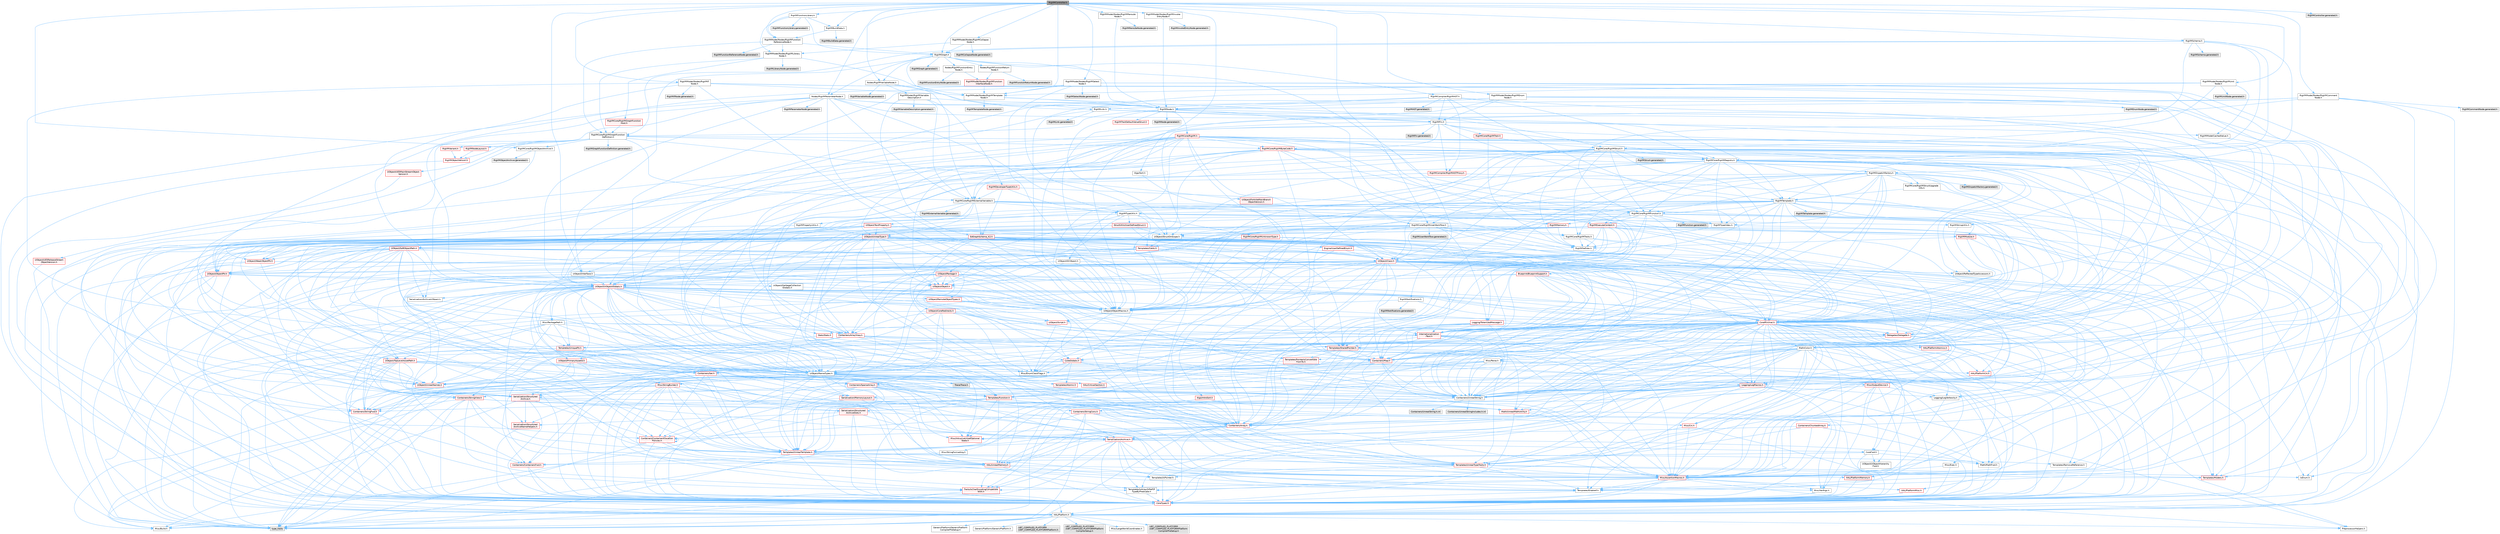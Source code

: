 digraph "RigVMController.h"
{
 // INTERACTIVE_SVG=YES
 // LATEX_PDF_SIZE
  bgcolor="transparent";
  edge [fontname=Helvetica,fontsize=10,labelfontname=Helvetica,labelfontsize=10];
  node [fontname=Helvetica,fontsize=10,shape=box,height=0.2,width=0.4];
  Node1 [id="Node000001",label="RigVMController.h",height=0.2,width=0.4,color="gray40", fillcolor="grey60", style="filled", fontcolor="black",tooltip=" "];
  Node1 -> Node2 [id="edge1_Node000001_Node000002",color="steelblue1",style="solid",tooltip=" "];
  Node2 [id="Node000002",label="RigVMGraph.h",height=0.2,width=0.4,color="grey40", fillcolor="white", style="filled",URL="$d7/dfd/RigVMGraph_8h.html",tooltip=" "];
  Node2 -> Node3 [id="edge2_Node000002_Node000003",color="steelblue1",style="solid",tooltip=" "];
  Node3 [id="Node000003",label="RigVMNode.h",height=0.2,width=0.4,color="grey40", fillcolor="white", style="filled",URL="$df/d31/RigVMNode_8h.html",tooltip=" "];
  Node3 -> Node4 [id="edge3_Node000003_Node000004",color="steelblue1",style="solid",tooltip=" "];
  Node4 [id="Node000004",label="RigVMPin.h",height=0.2,width=0.4,color="grey40", fillcolor="white", style="filled",URL="$d3/d56/RigVMPin_8h.html",tooltip=" "];
  Node4 -> Node5 [id="edge4_Node000004_Node000005",color="steelblue1",style="solid",tooltip=" "];
  Node5 [id="Node000005",label="CoreMinimal.h",height=0.2,width=0.4,color="red", fillcolor="#FFF0F0", style="filled",URL="$d7/d67/CoreMinimal_8h.html",tooltip=" "];
  Node5 -> Node6 [id="edge5_Node000005_Node000006",color="steelblue1",style="solid",tooltip=" "];
  Node6 [id="Node000006",label="CoreTypes.h",height=0.2,width=0.4,color="red", fillcolor="#FFF0F0", style="filled",URL="$dc/dec/CoreTypes_8h.html",tooltip=" "];
  Node6 -> Node7 [id="edge6_Node000006_Node000007",color="steelblue1",style="solid",tooltip=" "];
  Node7 [id="Node000007",label="HAL/Platform.h",height=0.2,width=0.4,color="grey40", fillcolor="white", style="filled",URL="$d9/dd0/Platform_8h.html",tooltip=" "];
  Node7 -> Node8 [id="edge7_Node000007_Node000008",color="steelblue1",style="solid",tooltip=" "];
  Node8 [id="Node000008",label="Misc/Build.h",height=0.2,width=0.4,color="grey40", fillcolor="white", style="filled",URL="$d3/dbb/Build_8h.html",tooltip=" "];
  Node7 -> Node9 [id="edge8_Node000007_Node000009",color="steelblue1",style="solid",tooltip=" "];
  Node9 [id="Node000009",label="Misc/LargeWorldCoordinates.h",height=0.2,width=0.4,color="grey40", fillcolor="white", style="filled",URL="$d2/dcb/LargeWorldCoordinates_8h.html",tooltip=" "];
  Node7 -> Node10 [id="edge9_Node000007_Node000010",color="steelblue1",style="solid",tooltip=" "];
  Node10 [id="Node000010",label="type_traits",height=0.2,width=0.4,color="grey60", fillcolor="#E0E0E0", style="filled",tooltip=" "];
  Node7 -> Node11 [id="edge10_Node000007_Node000011",color="steelblue1",style="solid",tooltip=" "];
  Node11 [id="Node000011",label="PreprocessorHelpers.h",height=0.2,width=0.4,color="grey40", fillcolor="white", style="filled",URL="$db/ddb/PreprocessorHelpers_8h.html",tooltip=" "];
  Node7 -> Node12 [id="edge11_Node000007_Node000012",color="steelblue1",style="solid",tooltip=" "];
  Node12 [id="Node000012",label="UBT_COMPILED_PLATFORM\l/UBT_COMPILED_PLATFORMPlatform\lCompilerPreSetup.h",height=0.2,width=0.4,color="grey60", fillcolor="#E0E0E0", style="filled",tooltip=" "];
  Node7 -> Node13 [id="edge12_Node000007_Node000013",color="steelblue1",style="solid",tooltip=" "];
  Node13 [id="Node000013",label="GenericPlatform/GenericPlatform\lCompilerPreSetup.h",height=0.2,width=0.4,color="grey40", fillcolor="white", style="filled",URL="$d9/dc8/GenericPlatformCompilerPreSetup_8h.html",tooltip=" "];
  Node7 -> Node14 [id="edge13_Node000007_Node000014",color="steelblue1",style="solid",tooltip=" "];
  Node14 [id="Node000014",label="GenericPlatform/GenericPlatform.h",height=0.2,width=0.4,color="grey40", fillcolor="white", style="filled",URL="$d6/d84/GenericPlatform_8h.html",tooltip=" "];
  Node7 -> Node15 [id="edge14_Node000007_Node000015",color="steelblue1",style="solid",tooltip=" "];
  Node15 [id="Node000015",label="UBT_COMPILED_PLATFORM\l/UBT_COMPILED_PLATFORMPlatform.h",height=0.2,width=0.4,color="grey60", fillcolor="#E0E0E0", style="filled",tooltip=" "];
  Node7 -> Node16 [id="edge15_Node000007_Node000016",color="steelblue1",style="solid",tooltip=" "];
  Node16 [id="Node000016",label="UBT_COMPILED_PLATFORM\l/UBT_COMPILED_PLATFORMPlatform\lCompilerSetup.h",height=0.2,width=0.4,color="grey60", fillcolor="#E0E0E0", style="filled",tooltip=" "];
  Node5 -> Node20 [id="edge16_Node000005_Node000020",color="steelblue1",style="solid",tooltip=" "];
  Node20 [id="Node000020",label="CoreFwd.h",height=0.2,width=0.4,color="grey40", fillcolor="white", style="filled",URL="$d1/d1e/CoreFwd_8h.html",tooltip=" "];
  Node20 -> Node6 [id="edge17_Node000020_Node000006",color="steelblue1",style="solid",tooltip=" "];
  Node20 -> Node21 [id="edge18_Node000020_Node000021",color="steelblue1",style="solid",tooltip=" "];
  Node21 [id="Node000021",label="Containers/ContainersFwd.h",height=0.2,width=0.4,color="red", fillcolor="#FFF0F0", style="filled",URL="$d4/d0a/ContainersFwd_8h.html",tooltip=" "];
  Node21 -> Node7 [id="edge19_Node000021_Node000007",color="steelblue1",style="solid",tooltip=" "];
  Node21 -> Node6 [id="edge20_Node000021_Node000006",color="steelblue1",style="solid",tooltip=" "];
  Node20 -> Node25 [id="edge21_Node000020_Node000025",color="steelblue1",style="solid",tooltip=" "];
  Node25 [id="Node000025",label="Math/MathFwd.h",height=0.2,width=0.4,color="grey40", fillcolor="white", style="filled",URL="$d2/d10/MathFwd_8h.html",tooltip=" "];
  Node25 -> Node7 [id="edge22_Node000025_Node000007",color="steelblue1",style="solid",tooltip=" "];
  Node20 -> Node26 [id="edge23_Node000020_Node000026",color="steelblue1",style="solid",tooltip=" "];
  Node26 [id="Node000026",label="UObject/UObjectHierarchy\lFwd.h",height=0.2,width=0.4,color="grey40", fillcolor="white", style="filled",URL="$d3/d13/UObjectHierarchyFwd_8h.html",tooltip=" "];
  Node5 -> Node26 [id="edge24_Node000005_Node000026",color="steelblue1",style="solid",tooltip=" "];
  Node5 -> Node21 [id="edge25_Node000005_Node000021",color="steelblue1",style="solid",tooltip=" "];
  Node5 -> Node27 [id="edge26_Node000005_Node000027",color="steelblue1",style="solid",tooltip=" "];
  Node27 [id="Node000027",label="Misc/VarArgs.h",height=0.2,width=0.4,color="grey40", fillcolor="white", style="filled",URL="$d5/d6f/VarArgs_8h.html",tooltip=" "];
  Node27 -> Node6 [id="edge27_Node000027_Node000006",color="steelblue1",style="solid",tooltip=" "];
  Node5 -> Node28 [id="edge28_Node000005_Node000028",color="steelblue1",style="solid",tooltip=" "];
  Node28 [id="Node000028",label="Logging/LogVerbosity.h",height=0.2,width=0.4,color="grey40", fillcolor="white", style="filled",URL="$d2/d8f/LogVerbosity_8h.html",tooltip=" "];
  Node28 -> Node6 [id="edge29_Node000028_Node000006",color="steelblue1",style="solid",tooltip=" "];
  Node5 -> Node29 [id="edge30_Node000005_Node000029",color="steelblue1",style="solid",tooltip=" "];
  Node29 [id="Node000029",label="Misc/OutputDevice.h",height=0.2,width=0.4,color="red", fillcolor="#FFF0F0", style="filled",URL="$d7/d32/OutputDevice_8h.html",tooltip=" "];
  Node29 -> Node20 [id="edge31_Node000029_Node000020",color="steelblue1",style="solid",tooltip=" "];
  Node29 -> Node6 [id="edge32_Node000029_Node000006",color="steelblue1",style="solid",tooltip=" "];
  Node29 -> Node28 [id="edge33_Node000029_Node000028",color="steelblue1",style="solid",tooltip=" "];
  Node29 -> Node27 [id="edge34_Node000029_Node000027",color="steelblue1",style="solid",tooltip=" "];
  Node29 -> Node30 [id="edge35_Node000029_Node000030",color="steelblue1",style="solid",tooltip=" "];
  Node30 [id="Node000030",label="Templates/IsArrayOrRefOf\lTypeByPredicate.h",height=0.2,width=0.4,color="grey40", fillcolor="white", style="filled",URL="$d6/da1/IsArrayOrRefOfTypeByPredicate_8h.html",tooltip=" "];
  Node30 -> Node6 [id="edge36_Node000030_Node000006",color="steelblue1",style="solid",tooltip=" "];
  Node29 -> Node33 [id="edge37_Node000029_Node000033",color="steelblue1",style="solid",tooltip=" "];
  Node33 [id="Node000033",label="Traits/IsCharEncodingCompatible\lWith.h",height=0.2,width=0.4,color="red", fillcolor="#FFF0F0", style="filled",URL="$df/dd1/IsCharEncodingCompatibleWith_8h.html",tooltip=" "];
  Node33 -> Node10 [id="edge38_Node000033_Node000010",color="steelblue1",style="solid",tooltip=" "];
  Node5 -> Node35 [id="edge39_Node000005_Node000035",color="steelblue1",style="solid",tooltip=" "];
  Node35 [id="Node000035",label="HAL/PlatformCrt.h",height=0.2,width=0.4,color="red", fillcolor="#FFF0F0", style="filled",URL="$d8/d75/PlatformCrt_8h.html",tooltip=" "];
  Node5 -> Node45 [id="edge40_Node000005_Node000045",color="steelblue1",style="solid",tooltip=" "];
  Node45 [id="Node000045",label="HAL/PlatformMisc.h",height=0.2,width=0.4,color="red", fillcolor="#FFF0F0", style="filled",URL="$d0/df5/PlatformMisc_8h.html",tooltip=" "];
  Node45 -> Node6 [id="edge41_Node000045_Node000006",color="steelblue1",style="solid",tooltip=" "];
  Node5 -> Node64 [id="edge42_Node000005_Node000064",color="steelblue1",style="solid",tooltip=" "];
  Node64 [id="Node000064",label="Misc/AssertionMacros.h",height=0.2,width=0.4,color="red", fillcolor="#FFF0F0", style="filled",URL="$d0/dfa/AssertionMacros_8h.html",tooltip=" "];
  Node64 -> Node6 [id="edge43_Node000064_Node000006",color="steelblue1",style="solid",tooltip=" "];
  Node64 -> Node7 [id="edge44_Node000064_Node000007",color="steelblue1",style="solid",tooltip=" "];
  Node64 -> Node45 [id="edge45_Node000064_Node000045",color="steelblue1",style="solid",tooltip=" "];
  Node64 -> Node11 [id="edge46_Node000064_Node000011",color="steelblue1",style="solid",tooltip=" "];
  Node64 -> Node65 [id="edge47_Node000064_Node000065",color="steelblue1",style="solid",tooltip=" "];
  Node65 [id="Node000065",label="Templates/EnableIf.h",height=0.2,width=0.4,color="grey40", fillcolor="white", style="filled",URL="$d7/d60/EnableIf_8h.html",tooltip=" "];
  Node65 -> Node6 [id="edge48_Node000065_Node000006",color="steelblue1",style="solid",tooltip=" "];
  Node64 -> Node30 [id="edge49_Node000064_Node000030",color="steelblue1",style="solid",tooltip=" "];
  Node64 -> Node33 [id="edge50_Node000064_Node000033",color="steelblue1",style="solid",tooltip=" "];
  Node64 -> Node27 [id="edge51_Node000064_Node000027",color="steelblue1",style="solid",tooltip=" "];
  Node5 -> Node73 [id="edge52_Node000005_Node000073",color="steelblue1",style="solid",tooltip=" "];
  Node73 [id="Node000073",label="Templates/IsPointer.h",height=0.2,width=0.4,color="grey40", fillcolor="white", style="filled",URL="$d7/d05/IsPointer_8h.html",tooltip=" "];
  Node73 -> Node6 [id="edge53_Node000073_Node000006",color="steelblue1",style="solid",tooltip=" "];
  Node5 -> Node74 [id="edge54_Node000005_Node000074",color="steelblue1",style="solid",tooltip=" "];
  Node74 [id="Node000074",label="HAL/PlatformMemory.h",height=0.2,width=0.4,color="red", fillcolor="#FFF0F0", style="filled",URL="$de/d68/PlatformMemory_8h.html",tooltip=" "];
  Node74 -> Node6 [id="edge55_Node000074_Node000006",color="steelblue1",style="solid",tooltip=" "];
  Node5 -> Node57 [id="edge56_Node000005_Node000057",color="steelblue1",style="solid",tooltip=" "];
  Node57 [id="Node000057",label="HAL/PlatformAtomics.h",height=0.2,width=0.4,color="red", fillcolor="#FFF0F0", style="filled",URL="$d3/d36/PlatformAtomics_8h.html",tooltip=" "];
  Node57 -> Node6 [id="edge57_Node000057_Node000006",color="steelblue1",style="solid",tooltip=" "];
  Node5 -> Node79 [id="edge58_Node000005_Node000079",color="steelblue1",style="solid",tooltip=" "];
  Node79 [id="Node000079",label="Misc/Exec.h",height=0.2,width=0.4,color="grey40", fillcolor="white", style="filled",URL="$de/ddb/Exec_8h.html",tooltip=" "];
  Node79 -> Node6 [id="edge59_Node000079_Node000006",color="steelblue1",style="solid",tooltip=" "];
  Node79 -> Node64 [id="edge60_Node000079_Node000064",color="steelblue1",style="solid",tooltip=" "];
  Node5 -> Node90 [id="edge61_Node000005_Node000090",color="steelblue1",style="solid",tooltip=" "];
  Node90 [id="Node000090",label="HAL/UnrealMemory.h",height=0.2,width=0.4,color="red", fillcolor="#FFF0F0", style="filled",URL="$d9/d96/UnrealMemory_8h.html",tooltip=" "];
  Node90 -> Node6 [id="edge62_Node000090_Node000006",color="steelblue1",style="solid",tooltip=" "];
  Node90 -> Node74 [id="edge63_Node000090_Node000074",color="steelblue1",style="solid",tooltip=" "];
  Node90 -> Node73 [id="edge64_Node000090_Node000073",color="steelblue1",style="solid",tooltip=" "];
  Node5 -> Node95 [id="edge65_Node000005_Node000095",color="steelblue1",style="solid",tooltip=" "];
  Node95 [id="Node000095",label="Templates/UnrealTypeTraits.h",height=0.2,width=0.4,color="red", fillcolor="#FFF0F0", style="filled",URL="$d2/d2d/UnrealTypeTraits_8h.html",tooltip=" "];
  Node95 -> Node6 [id="edge66_Node000095_Node000006",color="steelblue1",style="solid",tooltip=" "];
  Node95 -> Node73 [id="edge67_Node000095_Node000073",color="steelblue1",style="solid",tooltip=" "];
  Node95 -> Node64 [id="edge68_Node000095_Node000064",color="steelblue1",style="solid",tooltip=" "];
  Node95 -> Node65 [id="edge69_Node000095_Node000065",color="steelblue1",style="solid",tooltip=" "];
  Node95 -> Node32 [id="edge70_Node000095_Node000032",color="steelblue1",style="solid",tooltip=" "];
  Node32 [id="Node000032",label="IsEnum.h",height=0.2,width=0.4,color="grey40", fillcolor="white", style="filled",URL="$d4/de5/IsEnum_8h.html",tooltip=" "];
  Node95 -> Node96 [id="edge71_Node000095_Node000096",color="steelblue1",style="solid",tooltip=" "];
  Node96 [id="Node000096",label="Templates/Models.h",height=0.2,width=0.4,color="red", fillcolor="#FFF0F0", style="filled",URL="$d3/d0c/Models_8h.html",tooltip=" "];
  Node5 -> Node65 [id="edge72_Node000005_Node000065",color="steelblue1",style="solid",tooltip=" "];
  Node5 -> Node97 [id="edge73_Node000005_Node000097",color="steelblue1",style="solid",tooltip=" "];
  Node97 [id="Node000097",label="Templates/RemoveReference.h",height=0.2,width=0.4,color="grey40", fillcolor="white", style="filled",URL="$da/dbe/RemoveReference_8h.html",tooltip=" "];
  Node97 -> Node6 [id="edge74_Node000097_Node000006",color="steelblue1",style="solid",tooltip=" "];
  Node5 -> Node101 [id="edge75_Node000005_Node000101",color="steelblue1",style="solid",tooltip=" "];
  Node101 [id="Node000101",label="Templates/UnrealTemplate.h",height=0.2,width=0.4,color="red", fillcolor="#FFF0F0", style="filled",URL="$d4/d24/UnrealTemplate_8h.html",tooltip=" "];
  Node101 -> Node6 [id="edge76_Node000101_Node000006",color="steelblue1",style="solid",tooltip=" "];
  Node101 -> Node73 [id="edge77_Node000101_Node000073",color="steelblue1",style="solid",tooltip=" "];
  Node101 -> Node90 [id="edge78_Node000101_Node000090",color="steelblue1",style="solid",tooltip=" "];
  Node101 -> Node95 [id="edge79_Node000101_Node000095",color="steelblue1",style="solid",tooltip=" "];
  Node101 -> Node97 [id="edge80_Node000101_Node000097",color="steelblue1",style="solid",tooltip=" "];
  Node101 -> Node10 [id="edge81_Node000101_Node000010",color="steelblue1",style="solid",tooltip=" "];
  Node5 -> Node114 [id="edge82_Node000005_Node000114",color="steelblue1",style="solid",tooltip=" "];
  Node114 [id="Node000114",label="Containers/ContainerAllocation\lPolicies.h",height=0.2,width=0.4,color="red", fillcolor="#FFF0F0", style="filled",URL="$d7/dff/ContainerAllocationPolicies_8h.html",tooltip=" "];
  Node114 -> Node6 [id="edge83_Node000114_Node000006",color="steelblue1",style="solid",tooltip=" "];
  Node114 -> Node114 [id="edge84_Node000114_Node000114",color="steelblue1",style="solid",tooltip=" "];
  Node114 -> Node90 [id="edge85_Node000114_Node000090",color="steelblue1",style="solid",tooltip=" "];
  Node114 -> Node64 [id="edge86_Node000114_Node000064",color="steelblue1",style="solid",tooltip=" "];
  Node114 -> Node10 [id="edge87_Node000114_Node000010",color="steelblue1",style="solid",tooltip=" "];
  Node5 -> Node123 [id="edge88_Node000005_Node000123",color="steelblue1",style="solid",tooltip=" "];
  Node123 [id="Node000123",label="Serialization/Archive.h",height=0.2,width=0.4,color="red", fillcolor="#FFF0F0", style="filled",URL="$d7/d3b/Archive_8h.html",tooltip=" "];
  Node123 -> Node20 [id="edge89_Node000123_Node000020",color="steelblue1",style="solid",tooltip=" "];
  Node123 -> Node6 [id="edge90_Node000123_Node000006",color="steelblue1",style="solid",tooltip=" "];
  Node123 -> Node25 [id="edge91_Node000123_Node000025",color="steelblue1",style="solid",tooltip=" "];
  Node123 -> Node64 [id="edge92_Node000123_Node000064",color="steelblue1",style="solid",tooltip=" "];
  Node123 -> Node8 [id="edge93_Node000123_Node000008",color="steelblue1",style="solid",tooltip=" "];
  Node123 -> Node27 [id="edge94_Node000123_Node000027",color="steelblue1",style="solid",tooltip=" "];
  Node123 -> Node65 [id="edge95_Node000123_Node000065",color="steelblue1",style="solid",tooltip=" "];
  Node123 -> Node30 [id="edge96_Node000123_Node000030",color="steelblue1",style="solid",tooltip=" "];
  Node123 -> Node101 [id="edge97_Node000123_Node000101",color="steelblue1",style="solid",tooltip=" "];
  Node123 -> Node33 [id="edge98_Node000123_Node000033",color="steelblue1",style="solid",tooltip=" "];
  Node5 -> Node147 [id="edge99_Node000005_Node000147",color="steelblue1",style="solid",tooltip=" "];
  Node147 [id="Node000147",label="Misc/Crc.h",height=0.2,width=0.4,color="red", fillcolor="#FFF0F0", style="filled",URL="$d4/dd2/Crc_8h.html",tooltip=" "];
  Node147 -> Node6 [id="edge100_Node000147_Node000006",color="steelblue1",style="solid",tooltip=" "];
  Node147 -> Node64 [id="edge101_Node000147_Node000064",color="steelblue1",style="solid",tooltip=" "];
  Node147 -> Node95 [id="edge102_Node000147_Node000095",color="steelblue1",style="solid",tooltip=" "];
  Node5 -> Node138 [id="edge103_Node000005_Node000138",color="steelblue1",style="solid",tooltip=" "];
  Node138 [id="Node000138",label="Math/UnrealMathUtility.h",height=0.2,width=0.4,color="red", fillcolor="#FFF0F0", style="filled",URL="$db/db8/UnrealMathUtility_8h.html",tooltip=" "];
  Node138 -> Node6 [id="edge104_Node000138_Node000006",color="steelblue1",style="solid",tooltip=" "];
  Node138 -> Node64 [id="edge105_Node000138_Node000064",color="steelblue1",style="solid",tooltip=" "];
  Node138 -> Node25 [id="edge106_Node000138_Node000025",color="steelblue1",style="solid",tooltip=" "];
  Node5 -> Node148 [id="edge107_Node000005_Node000148",color="steelblue1",style="solid",tooltip=" "];
  Node148 [id="Node000148",label="Containers/UnrealString.h",height=0.2,width=0.4,color="grey40", fillcolor="white", style="filled",URL="$d5/dba/UnrealString_8h.html",tooltip=" "];
  Node148 -> Node149 [id="edge108_Node000148_Node000149",color="steelblue1",style="solid",tooltip=" "];
  Node149 [id="Node000149",label="Containers/UnrealStringIncludes.h.inl",height=0.2,width=0.4,color="grey60", fillcolor="#E0E0E0", style="filled",tooltip=" "];
  Node148 -> Node150 [id="edge109_Node000148_Node000150",color="steelblue1",style="solid",tooltip=" "];
  Node150 [id="Node000150",label="Containers/UnrealString.h.inl",height=0.2,width=0.4,color="grey60", fillcolor="#E0E0E0", style="filled",tooltip=" "];
  Node148 -> Node151 [id="edge110_Node000148_Node000151",color="steelblue1",style="solid",tooltip=" "];
  Node151 [id="Node000151",label="Misc/StringFormatArg.h",height=0.2,width=0.4,color="grey40", fillcolor="white", style="filled",URL="$d2/d16/StringFormatArg_8h.html",tooltip=" "];
  Node151 -> Node21 [id="edge111_Node000151_Node000021",color="steelblue1",style="solid",tooltip=" "];
  Node5 -> Node152 [id="edge112_Node000005_Node000152",color="steelblue1",style="solid",tooltip=" "];
  Node152 [id="Node000152",label="Containers/Array.h",height=0.2,width=0.4,color="red", fillcolor="#FFF0F0", style="filled",URL="$df/dd0/Array_8h.html",tooltip=" "];
  Node152 -> Node6 [id="edge113_Node000152_Node000006",color="steelblue1",style="solid",tooltip=" "];
  Node152 -> Node64 [id="edge114_Node000152_Node000064",color="steelblue1",style="solid",tooltip=" "];
  Node152 -> Node153 [id="edge115_Node000152_Node000153",color="steelblue1",style="solid",tooltip=" "];
  Node153 [id="Node000153",label="Misc/IntrusiveUnsetOptional\lState.h",height=0.2,width=0.4,color="red", fillcolor="#FFF0F0", style="filled",URL="$d2/d0a/IntrusiveUnsetOptionalState_8h.html",tooltip=" "];
  Node152 -> Node90 [id="edge116_Node000152_Node000090",color="steelblue1",style="solid",tooltip=" "];
  Node152 -> Node95 [id="edge117_Node000152_Node000095",color="steelblue1",style="solid",tooltip=" "];
  Node152 -> Node101 [id="edge118_Node000152_Node000101",color="steelblue1",style="solid",tooltip=" "];
  Node152 -> Node114 [id="edge119_Node000152_Node000114",color="steelblue1",style="solid",tooltip=" "];
  Node152 -> Node123 [id="edge120_Node000152_Node000123",color="steelblue1",style="solid",tooltip=" "];
  Node152 -> Node10 [id="edge121_Node000152_Node000010",color="steelblue1",style="solid",tooltip=" "];
  Node5 -> Node179 [id="edge122_Node000005_Node000179",color="steelblue1",style="solid",tooltip=" "];
  Node179 [id="Node000179",label="Containers/StringConv.h",height=0.2,width=0.4,color="red", fillcolor="#FFF0F0", style="filled",URL="$d3/ddf/StringConv_8h.html",tooltip=" "];
  Node179 -> Node6 [id="edge123_Node000179_Node000006",color="steelblue1",style="solid",tooltip=" "];
  Node179 -> Node64 [id="edge124_Node000179_Node000064",color="steelblue1",style="solid",tooltip=" "];
  Node179 -> Node114 [id="edge125_Node000179_Node000114",color="steelblue1",style="solid",tooltip=" "];
  Node179 -> Node152 [id="edge126_Node000179_Node000152",color="steelblue1",style="solid",tooltip=" "];
  Node179 -> Node101 [id="edge127_Node000179_Node000101",color="steelblue1",style="solid",tooltip=" "];
  Node179 -> Node95 [id="edge128_Node000179_Node000095",color="steelblue1",style="solid",tooltip=" "];
  Node179 -> Node33 [id="edge129_Node000179_Node000033",color="steelblue1",style="solid",tooltip=" "];
  Node179 -> Node10 [id="edge130_Node000179_Node000010",color="steelblue1",style="solid",tooltip=" "];
  Node5 -> Node181 [id="edge131_Node000005_Node000181",color="steelblue1",style="solid",tooltip=" "];
  Node181 [id="Node000181",label="UObject/UnrealNames.h",height=0.2,width=0.4,color="red", fillcolor="#FFF0F0", style="filled",URL="$d8/db1/UnrealNames_8h.html",tooltip=" "];
  Node181 -> Node6 [id="edge132_Node000181_Node000006",color="steelblue1",style="solid",tooltip=" "];
  Node5 -> Node183 [id="edge133_Node000005_Node000183",color="steelblue1",style="solid",tooltip=" "];
  Node183 [id="Node000183",label="UObject/NameTypes.h",height=0.2,width=0.4,color="grey40", fillcolor="white", style="filled",URL="$d6/d35/NameTypes_8h.html",tooltip=" "];
  Node183 -> Node6 [id="edge134_Node000183_Node000006",color="steelblue1",style="solid",tooltip=" "];
  Node183 -> Node64 [id="edge135_Node000183_Node000064",color="steelblue1",style="solid",tooltip=" "];
  Node183 -> Node90 [id="edge136_Node000183_Node000090",color="steelblue1",style="solid",tooltip=" "];
  Node183 -> Node95 [id="edge137_Node000183_Node000095",color="steelblue1",style="solid",tooltip=" "];
  Node183 -> Node101 [id="edge138_Node000183_Node000101",color="steelblue1",style="solid",tooltip=" "];
  Node183 -> Node148 [id="edge139_Node000183_Node000148",color="steelblue1",style="solid",tooltip=" "];
  Node183 -> Node184 [id="edge140_Node000183_Node000184",color="steelblue1",style="solid",tooltip=" "];
  Node184 [id="Node000184",label="HAL/CriticalSection.h",height=0.2,width=0.4,color="red", fillcolor="#FFF0F0", style="filled",URL="$d6/d90/CriticalSection_8h.html",tooltip=" "];
  Node183 -> Node179 [id="edge141_Node000183_Node000179",color="steelblue1",style="solid",tooltip=" "];
  Node183 -> Node47 [id="edge142_Node000183_Node000047",color="steelblue1",style="solid",tooltip=" "];
  Node47 [id="Node000047",label="Containers/StringFwd.h",height=0.2,width=0.4,color="red", fillcolor="#FFF0F0", style="filled",URL="$df/d37/StringFwd_8h.html",tooltip=" "];
  Node47 -> Node6 [id="edge143_Node000047_Node000006",color="steelblue1",style="solid",tooltip=" "];
  Node183 -> Node181 [id="edge144_Node000183_Node000181",color="steelblue1",style="solid",tooltip=" "];
  Node183 -> Node81 [id="edge145_Node000183_Node000081",color="steelblue1",style="solid",tooltip=" "];
  Node81 [id="Node000081",label="Templates/Atomic.h",height=0.2,width=0.4,color="red", fillcolor="#FFF0F0", style="filled",URL="$d3/d91/Atomic_8h.html",tooltip=" "];
  Node183 -> Node160 [id="edge146_Node000183_Node000160",color="steelblue1",style="solid",tooltip=" "];
  Node160 [id="Node000160",label="Serialization/MemoryLayout.h",height=0.2,width=0.4,color="red", fillcolor="#FFF0F0", style="filled",URL="$d7/d66/MemoryLayout_8h.html",tooltip=" "];
  Node160 -> Node47 [id="edge147_Node000160_Node000047",color="steelblue1",style="solid",tooltip=" "];
  Node160 -> Node90 [id="edge148_Node000160_Node000090",color="steelblue1",style="solid",tooltip=" "];
  Node160 -> Node65 [id="edge149_Node000160_Node000065",color="steelblue1",style="solid",tooltip=" "];
  Node160 -> Node96 [id="edge150_Node000160_Node000096",color="steelblue1",style="solid",tooltip=" "];
  Node160 -> Node101 [id="edge151_Node000160_Node000101",color="steelblue1",style="solid",tooltip=" "];
  Node183 -> Node153 [id="edge152_Node000183_Node000153",color="steelblue1",style="solid",tooltip=" "];
  Node183 -> Node187 [id="edge153_Node000183_Node000187",color="steelblue1",style="solid",tooltip=" "];
  Node187 [id="Node000187",label="Misc/StringBuilder.h",height=0.2,width=0.4,color="red", fillcolor="#FFF0F0", style="filled",URL="$d4/d52/StringBuilder_8h.html",tooltip=" "];
  Node187 -> Node47 [id="edge154_Node000187_Node000047",color="steelblue1",style="solid",tooltip=" "];
  Node187 -> Node188 [id="edge155_Node000187_Node000188",color="steelblue1",style="solid",tooltip=" "];
  Node188 [id="Node000188",label="Containers/StringView.h",height=0.2,width=0.4,color="red", fillcolor="#FFF0F0", style="filled",URL="$dd/dea/StringView_8h.html",tooltip=" "];
  Node188 -> Node6 [id="edge156_Node000188_Node000006",color="steelblue1",style="solid",tooltip=" "];
  Node188 -> Node47 [id="edge157_Node000188_Node000047",color="steelblue1",style="solid",tooltip=" "];
  Node188 -> Node90 [id="edge158_Node000188_Node000090",color="steelblue1",style="solid",tooltip=" "];
  Node188 -> Node138 [id="edge159_Node000188_Node000138",color="steelblue1",style="solid",tooltip=" "];
  Node188 -> Node147 [id="edge160_Node000188_Node000147",color="steelblue1",style="solid",tooltip=" "];
  Node188 -> Node101 [id="edge161_Node000188_Node000101",color="steelblue1",style="solid",tooltip=" "];
  Node188 -> Node33 [id="edge162_Node000188_Node000033",color="steelblue1",style="solid",tooltip=" "];
  Node188 -> Node10 [id="edge163_Node000188_Node000010",color="steelblue1",style="solid",tooltip=" "];
  Node187 -> Node6 [id="edge164_Node000187_Node000006",color="steelblue1",style="solid",tooltip=" "];
  Node187 -> Node90 [id="edge165_Node000187_Node000090",color="steelblue1",style="solid",tooltip=" "];
  Node187 -> Node64 [id="edge166_Node000187_Node000064",color="steelblue1",style="solid",tooltip=" "];
  Node187 -> Node65 [id="edge167_Node000187_Node000065",color="steelblue1",style="solid",tooltip=" "];
  Node187 -> Node30 [id="edge168_Node000187_Node000030",color="steelblue1",style="solid",tooltip=" "];
  Node187 -> Node101 [id="edge169_Node000187_Node000101",color="steelblue1",style="solid",tooltip=" "];
  Node187 -> Node95 [id="edge170_Node000187_Node000095",color="steelblue1",style="solid",tooltip=" "];
  Node187 -> Node33 [id="edge171_Node000187_Node000033",color="steelblue1",style="solid",tooltip=" "];
  Node187 -> Node10 [id="edge172_Node000187_Node000010",color="steelblue1",style="solid",tooltip=" "];
  Node183 -> Node63 [id="edge173_Node000183_Node000063",color="steelblue1",style="solid",tooltip=" "];
  Node63 [id="Node000063",label="Trace/Trace.h",height=0.2,width=0.4,color="grey60", fillcolor="#E0E0E0", style="filled",tooltip=" "];
  Node5 -> Node191 [id="edge174_Node000005_Node000191",color="steelblue1",style="solid",tooltip=" "];
  Node191 [id="Node000191",label="Misc/Parse.h",height=0.2,width=0.4,color="grey40", fillcolor="white", style="filled",URL="$dc/d71/Parse_8h.html",tooltip=" "];
  Node191 -> Node47 [id="edge175_Node000191_Node000047",color="steelblue1",style="solid",tooltip=" "];
  Node191 -> Node148 [id="edge176_Node000191_Node000148",color="steelblue1",style="solid",tooltip=" "];
  Node191 -> Node6 [id="edge177_Node000191_Node000006",color="steelblue1",style="solid",tooltip=" "];
  Node191 -> Node35 [id="edge178_Node000191_Node000035",color="steelblue1",style="solid",tooltip=" "];
  Node191 -> Node8 [id="edge179_Node000191_Node000008",color="steelblue1",style="solid",tooltip=" "];
  Node191 -> Node52 [id="edge180_Node000191_Node000052",color="steelblue1",style="solid",tooltip=" "];
  Node52 [id="Node000052",label="Misc/EnumClassFlags.h",height=0.2,width=0.4,color="grey40", fillcolor="white", style="filled",URL="$d8/de7/EnumClassFlags_8h.html",tooltip=" "];
  Node191 -> Node192 [id="edge181_Node000191_Node000192",color="steelblue1",style="solid",tooltip=" "];
  Node192 [id="Node000192",label="Templates/Function.h",height=0.2,width=0.4,color="red", fillcolor="#FFF0F0", style="filled",URL="$df/df5/Function_8h.html",tooltip=" "];
  Node192 -> Node6 [id="edge182_Node000192_Node000006",color="steelblue1",style="solid",tooltip=" "];
  Node192 -> Node64 [id="edge183_Node000192_Node000064",color="steelblue1",style="solid",tooltip=" "];
  Node192 -> Node153 [id="edge184_Node000192_Node000153",color="steelblue1",style="solid",tooltip=" "];
  Node192 -> Node90 [id="edge185_Node000192_Node000090",color="steelblue1",style="solid",tooltip=" "];
  Node192 -> Node95 [id="edge186_Node000192_Node000095",color="steelblue1",style="solid",tooltip=" "];
  Node192 -> Node101 [id="edge187_Node000192_Node000101",color="steelblue1",style="solid",tooltip=" "];
  Node192 -> Node138 [id="edge188_Node000192_Node000138",color="steelblue1",style="solid",tooltip=" "];
  Node192 -> Node10 [id="edge189_Node000192_Node000010",color="steelblue1",style="solid",tooltip=" "];
  Node5 -> Node195 [id="edge190_Node000005_Node000195",color="steelblue1",style="solid",tooltip=" "];
  Node195 [id="Node000195",label="Templates/PointerIsConvertible\lFromTo.h",height=0.2,width=0.4,color="red", fillcolor="#FFF0F0", style="filled",URL="$d6/d65/PointerIsConvertibleFromTo_8h.html",tooltip=" "];
  Node195 -> Node6 [id="edge191_Node000195_Node000006",color="steelblue1",style="solid",tooltip=" "];
  Node195 -> Node10 [id="edge192_Node000195_Node000010",color="steelblue1",style="solid",tooltip=" "];
  Node5 -> Node192 [id="edge193_Node000005_Node000192",color="steelblue1",style="solid",tooltip=" "];
  Node5 -> Node198 [id="edge194_Node000005_Node000198",color="steelblue1",style="solid",tooltip=" "];
  Node198 [id="Node000198",label="Containers/SparseArray.h",height=0.2,width=0.4,color="red", fillcolor="#FFF0F0", style="filled",URL="$d5/dbf/SparseArray_8h.html",tooltip=" "];
  Node198 -> Node6 [id="edge195_Node000198_Node000006",color="steelblue1",style="solid",tooltip=" "];
  Node198 -> Node64 [id="edge196_Node000198_Node000064",color="steelblue1",style="solid",tooltip=" "];
  Node198 -> Node90 [id="edge197_Node000198_Node000090",color="steelblue1",style="solid",tooltip=" "];
  Node198 -> Node95 [id="edge198_Node000198_Node000095",color="steelblue1",style="solid",tooltip=" "];
  Node198 -> Node101 [id="edge199_Node000198_Node000101",color="steelblue1",style="solid",tooltip=" "];
  Node198 -> Node114 [id="edge200_Node000198_Node000114",color="steelblue1",style="solid",tooltip=" "];
  Node198 -> Node152 [id="edge201_Node000198_Node000152",color="steelblue1",style="solid",tooltip=" "];
  Node198 -> Node138 [id="edge202_Node000198_Node000138",color="steelblue1",style="solid",tooltip=" "];
  Node198 -> Node199 [id="edge203_Node000198_Node000199",color="steelblue1",style="solid",tooltip=" "];
  Node199 [id="Node000199",label="Serialization/Structured\lArchive.h",height=0.2,width=0.4,color="red", fillcolor="#FFF0F0", style="filled",URL="$d9/d1e/StructuredArchive_8h.html",tooltip=" "];
  Node199 -> Node152 [id="edge204_Node000199_Node000152",color="steelblue1",style="solid",tooltip=" "];
  Node199 -> Node114 [id="edge205_Node000199_Node000114",color="steelblue1",style="solid",tooltip=" "];
  Node199 -> Node6 [id="edge206_Node000199_Node000006",color="steelblue1",style="solid",tooltip=" "];
  Node199 -> Node8 [id="edge207_Node000199_Node000008",color="steelblue1",style="solid",tooltip=" "];
  Node199 -> Node123 [id="edge208_Node000199_Node000123",color="steelblue1",style="solid",tooltip=" "];
  Node199 -> Node202 [id="edge209_Node000199_Node000202",color="steelblue1",style="solid",tooltip=" "];
  Node202 [id="Node000202",label="Serialization/Structured\lArchiveNameHelpers.h",height=0.2,width=0.4,color="red", fillcolor="#FFF0F0", style="filled",URL="$d0/d7b/StructuredArchiveNameHelpers_8h.html",tooltip=" "];
  Node202 -> Node6 [id="edge210_Node000202_Node000006",color="steelblue1",style="solid",tooltip=" "];
  Node199 -> Node206 [id="edge211_Node000199_Node000206",color="steelblue1",style="solid",tooltip=" "];
  Node206 [id="Node000206",label="Serialization/Structured\lArchiveSlots.h",height=0.2,width=0.4,color="red", fillcolor="#FFF0F0", style="filled",URL="$d2/d87/StructuredArchiveSlots_8h.html",tooltip=" "];
  Node206 -> Node152 [id="edge212_Node000206_Node000152",color="steelblue1",style="solid",tooltip=" "];
  Node206 -> Node6 [id="edge213_Node000206_Node000006",color="steelblue1",style="solid",tooltip=" "];
  Node206 -> Node8 [id="edge214_Node000206_Node000008",color="steelblue1",style="solid",tooltip=" "];
  Node206 -> Node123 [id="edge215_Node000206_Node000123",color="steelblue1",style="solid",tooltip=" "];
  Node206 -> Node202 [id="edge216_Node000206_Node000202",color="steelblue1",style="solid",tooltip=" "];
  Node206 -> Node65 [id="edge217_Node000206_Node000065",color="steelblue1",style="solid",tooltip=" "];
  Node198 -> Node148 [id="edge218_Node000198_Node000148",color="steelblue1",style="solid",tooltip=" "];
  Node198 -> Node153 [id="edge219_Node000198_Node000153",color="steelblue1",style="solid",tooltip=" "];
  Node5 -> Node214 [id="edge220_Node000005_Node000214",color="steelblue1",style="solid",tooltip=" "];
  Node214 [id="Node000214",label="Containers/Set.h",height=0.2,width=0.4,color="red", fillcolor="#FFF0F0", style="filled",URL="$d4/d45/Set_8h.html",tooltip=" "];
  Node214 -> Node114 [id="edge221_Node000214_Node000114",color="steelblue1",style="solid",tooltip=" "];
  Node214 -> Node198 [id="edge222_Node000214_Node000198",color="steelblue1",style="solid",tooltip=" "];
  Node214 -> Node21 [id="edge223_Node000214_Node000021",color="steelblue1",style="solid",tooltip=" "];
  Node214 -> Node138 [id="edge224_Node000214_Node000138",color="steelblue1",style="solid",tooltip=" "];
  Node214 -> Node64 [id="edge225_Node000214_Node000064",color="steelblue1",style="solid",tooltip=" "];
  Node214 -> Node199 [id="edge226_Node000214_Node000199",color="steelblue1",style="solid",tooltip=" "];
  Node214 -> Node192 [id="edge227_Node000214_Node000192",color="steelblue1",style="solid",tooltip=" "];
  Node214 -> Node101 [id="edge228_Node000214_Node000101",color="steelblue1",style="solid",tooltip=" "];
  Node214 -> Node10 [id="edge229_Node000214_Node000010",color="steelblue1",style="solid",tooltip=" "];
  Node5 -> Node218 [id="edge230_Node000005_Node000218",color="steelblue1",style="solid",tooltip=" "];
  Node218 [id="Node000218",label="Containers/Map.h",height=0.2,width=0.4,color="red", fillcolor="#FFF0F0", style="filled",URL="$df/d79/Map_8h.html",tooltip=" "];
  Node218 -> Node6 [id="edge231_Node000218_Node000006",color="steelblue1",style="solid",tooltip=" "];
  Node218 -> Node214 [id="edge232_Node000218_Node000214",color="steelblue1",style="solid",tooltip=" "];
  Node218 -> Node148 [id="edge233_Node000218_Node000148",color="steelblue1",style="solid",tooltip=" "];
  Node218 -> Node64 [id="edge234_Node000218_Node000064",color="steelblue1",style="solid",tooltip=" "];
  Node218 -> Node192 [id="edge235_Node000218_Node000192",color="steelblue1",style="solid",tooltip=" "];
  Node218 -> Node101 [id="edge236_Node000218_Node000101",color="steelblue1",style="solid",tooltip=" "];
  Node218 -> Node95 [id="edge237_Node000218_Node000095",color="steelblue1",style="solid",tooltip=" "];
  Node218 -> Node10 [id="edge238_Node000218_Node000010",color="steelblue1",style="solid",tooltip=" "];
  Node5 -> Node226 [id="edge239_Node000005_Node000226",color="steelblue1",style="solid",tooltip=" "];
  Node226 [id="Node000226",label="Logging/LogMacros.h",height=0.2,width=0.4,color="red", fillcolor="#FFF0F0", style="filled",URL="$d0/d16/LogMacros_8h.html",tooltip=" "];
  Node226 -> Node148 [id="edge240_Node000226_Node000148",color="steelblue1",style="solid",tooltip=" "];
  Node226 -> Node6 [id="edge241_Node000226_Node000006",color="steelblue1",style="solid",tooltip=" "];
  Node226 -> Node11 [id="edge242_Node000226_Node000011",color="steelblue1",style="solid",tooltip=" "];
  Node226 -> Node28 [id="edge243_Node000226_Node000028",color="steelblue1",style="solid",tooltip=" "];
  Node226 -> Node64 [id="edge244_Node000226_Node000064",color="steelblue1",style="solid",tooltip=" "];
  Node226 -> Node8 [id="edge245_Node000226_Node000008",color="steelblue1",style="solid",tooltip=" "];
  Node226 -> Node27 [id="edge246_Node000226_Node000027",color="steelblue1",style="solid",tooltip=" "];
  Node226 -> Node65 [id="edge247_Node000226_Node000065",color="steelblue1",style="solid",tooltip=" "];
  Node226 -> Node30 [id="edge248_Node000226_Node000030",color="steelblue1",style="solid",tooltip=" "];
  Node226 -> Node33 [id="edge249_Node000226_Node000033",color="steelblue1",style="solid",tooltip=" "];
  Node226 -> Node10 [id="edge250_Node000226_Node000010",color="steelblue1",style="solid",tooltip=" "];
  Node5 -> Node238 [id="edge251_Node000005_Node000238",color="steelblue1",style="solid",tooltip=" "];
  Node238 [id="Node000238",label="CoreGlobals.h",height=0.2,width=0.4,color="red", fillcolor="#FFF0F0", style="filled",URL="$d5/d8c/CoreGlobals_8h.html",tooltip=" "];
  Node238 -> Node148 [id="edge252_Node000238_Node000148",color="steelblue1",style="solid",tooltip=" "];
  Node238 -> Node6 [id="edge253_Node000238_Node000006",color="steelblue1",style="solid",tooltip=" "];
  Node238 -> Node226 [id="edge254_Node000238_Node000226",color="steelblue1",style="solid",tooltip=" "];
  Node238 -> Node8 [id="edge255_Node000238_Node000008",color="steelblue1",style="solid",tooltip=" "];
  Node238 -> Node52 [id="edge256_Node000238_Node000052",color="steelblue1",style="solid",tooltip=" "];
  Node238 -> Node29 [id="edge257_Node000238_Node000029",color="steelblue1",style="solid",tooltip=" "];
  Node238 -> Node81 [id="edge258_Node000238_Node000081",color="steelblue1",style="solid",tooltip=" "];
  Node238 -> Node183 [id="edge259_Node000238_Node000183",color="steelblue1",style="solid",tooltip=" "];
  Node5 -> Node239 [id="edge260_Node000005_Node000239",color="steelblue1",style="solid",tooltip=" "];
  Node239 [id="Node000239",label="Templates/SharedPointer.h",height=0.2,width=0.4,color="red", fillcolor="#FFF0F0", style="filled",URL="$d2/d17/SharedPointer_8h.html",tooltip=" "];
  Node239 -> Node6 [id="edge261_Node000239_Node000006",color="steelblue1",style="solid",tooltip=" "];
  Node239 -> Node153 [id="edge262_Node000239_Node000153",color="steelblue1",style="solid",tooltip=" "];
  Node239 -> Node195 [id="edge263_Node000239_Node000195",color="steelblue1",style="solid",tooltip=" "];
  Node239 -> Node64 [id="edge264_Node000239_Node000064",color="steelblue1",style="solid",tooltip=" "];
  Node239 -> Node90 [id="edge265_Node000239_Node000090",color="steelblue1",style="solid",tooltip=" "];
  Node239 -> Node152 [id="edge266_Node000239_Node000152",color="steelblue1",style="solid",tooltip=" "];
  Node239 -> Node218 [id="edge267_Node000239_Node000218",color="steelblue1",style="solid",tooltip=" "];
  Node239 -> Node238 [id="edge268_Node000239_Node000238",color="steelblue1",style="solid",tooltip=" "];
  Node5 -> Node261 [id="edge269_Node000005_Node000261",color="steelblue1",style="solid",tooltip=" "];
  Node261 [id="Node000261",label="Delegates/Delegate.h",height=0.2,width=0.4,color="red", fillcolor="#FFF0F0", style="filled",URL="$d4/d80/Delegate_8h.html",tooltip=" "];
  Node261 -> Node6 [id="edge270_Node000261_Node000006",color="steelblue1",style="solid",tooltip=" "];
  Node261 -> Node64 [id="edge271_Node000261_Node000064",color="steelblue1",style="solid",tooltip=" "];
  Node261 -> Node183 [id="edge272_Node000261_Node000183",color="steelblue1",style="solid",tooltip=" "];
  Node261 -> Node239 [id="edge273_Node000261_Node000239",color="steelblue1",style="solid",tooltip=" "];
  Node5 -> Node211 [id="edge274_Node000005_Node000211",color="steelblue1",style="solid",tooltip=" "];
  Node211 [id="Node000211",label="Templates/UniquePtr.h",height=0.2,width=0.4,color="red", fillcolor="#FFF0F0", style="filled",URL="$de/d1a/UniquePtr_8h.html",tooltip=" "];
  Node211 -> Node6 [id="edge275_Node000211_Node000006",color="steelblue1",style="solid",tooltip=" "];
  Node211 -> Node101 [id="edge276_Node000211_Node000101",color="steelblue1",style="solid",tooltip=" "];
  Node211 -> Node160 [id="edge277_Node000211_Node000160",color="steelblue1",style="solid",tooltip=" "];
  Node211 -> Node10 [id="edge278_Node000211_Node000010",color="steelblue1",style="solid",tooltip=" "];
  Node5 -> Node273 [id="edge279_Node000005_Node000273",color="steelblue1",style="solid",tooltip=" "];
  Node273 [id="Node000273",label="Internationalization\l/Text.h",height=0.2,width=0.4,color="red", fillcolor="#FFF0F0", style="filled",URL="$d6/d35/Text_8h.html",tooltip=" "];
  Node273 -> Node6 [id="edge280_Node000273_Node000006",color="steelblue1",style="solid",tooltip=" "];
  Node273 -> Node57 [id="edge281_Node000273_Node000057",color="steelblue1",style="solid",tooltip=" "];
  Node273 -> Node64 [id="edge282_Node000273_Node000064",color="steelblue1",style="solid",tooltip=" "];
  Node273 -> Node52 [id="edge283_Node000273_Node000052",color="steelblue1",style="solid",tooltip=" "];
  Node273 -> Node95 [id="edge284_Node000273_Node000095",color="steelblue1",style="solid",tooltip=" "];
  Node273 -> Node152 [id="edge285_Node000273_Node000152",color="steelblue1",style="solid",tooltip=" "];
  Node273 -> Node148 [id="edge286_Node000273_Node000148",color="steelblue1",style="solid",tooltip=" "];
  Node273 -> Node239 [id="edge287_Node000273_Node000239",color="steelblue1",style="solid",tooltip=" "];
  Node273 -> Node211 [id="edge288_Node000273_Node000211",color="steelblue1",style="solid",tooltip=" "];
  Node273 -> Node10 [id="edge289_Node000273_Node000010",color="steelblue1",style="solid",tooltip=" "];
  Node4 -> Node190 [id="edge290_Node000004_Node000190",color="steelblue1",style="solid",tooltip=" "];
  Node190 [id="Node000190",label="Containers/ArrayView.h",height=0.2,width=0.4,color="red", fillcolor="#FFF0F0", style="filled",URL="$d7/df4/ArrayView_8h.html",tooltip=" "];
  Node190 -> Node6 [id="edge291_Node000190_Node000006",color="steelblue1",style="solid",tooltip=" "];
  Node190 -> Node21 [id="edge292_Node000190_Node000021",color="steelblue1",style="solid",tooltip=" "];
  Node190 -> Node64 [id="edge293_Node000190_Node000064",color="steelblue1",style="solid",tooltip=" "];
  Node190 -> Node153 [id="edge294_Node000190_Node000153",color="steelblue1",style="solid",tooltip=" "];
  Node190 -> Node95 [id="edge295_Node000190_Node000095",color="steelblue1",style="solid",tooltip=" "];
  Node190 -> Node152 [id="edge296_Node000190_Node000152",color="steelblue1",style="solid",tooltip=" "];
  Node190 -> Node138 [id="edge297_Node000190_Node000138",color="steelblue1",style="solid",tooltip=" "];
  Node190 -> Node10 [id="edge298_Node000190_Node000010",color="steelblue1",style="solid",tooltip=" "];
  Node4 -> Node339 [id="edge299_Node000004_Node000339",color="steelblue1",style="solid",tooltip=" "];
  Node339 [id="Node000339",label="UObject/ObjectMacros.h",height=0.2,width=0.4,color="grey40", fillcolor="white", style="filled",URL="$d8/d8d/ObjectMacros_8h.html",tooltip=" "];
  Node339 -> Node52 [id="edge300_Node000339_Node000052",color="steelblue1",style="solid",tooltip=" "];
  Node339 -> Node340 [id="edge301_Node000339_Node000340",color="steelblue1",style="solid",tooltip=" "];
  Node340 [id="Node000340",label="UObject/Script.h",height=0.2,width=0.4,color="red", fillcolor="#FFF0F0", style="filled",URL="$de/dc6/Script_8h.html",tooltip=" "];
  Node340 -> Node261 [id="edge302_Node000340_Node000261",color="steelblue1",style="solid",tooltip=" "];
  Node340 -> Node343 [id="edge303_Node000340_Node000343",color="steelblue1",style="solid",tooltip=" "];
  Node343 [id="Node000343",label="Stats/Stats.h",height=0.2,width=0.4,color="red", fillcolor="#FFF0F0", style="filled",URL="$dc/d09/Stats_8h.html",tooltip=" "];
  Node343 -> Node238 [id="edge304_Node000343_Node000238",color="steelblue1",style="solid",tooltip=" "];
  Node343 -> Node6 [id="edge305_Node000343_Node000006",color="steelblue1",style="solid",tooltip=" "];
  Node340 -> Node52 [id="edge306_Node000340_Node000052",color="steelblue1",style="solid",tooltip=" "];
  Node4 -> Node369 [id="edge307_Node000004_Node000369",color="steelblue1",style="solid",tooltip=" "];
  Node369 [id="Node000369",label="RigVMCore/RigVMRegistry.h",height=0.2,width=0.4,color="grey40", fillcolor="white", style="filled",URL="$dc/d40/RigVMRegistry_8h.html",tooltip=" "];
  Node369 -> Node152 [id="edge308_Node000369_Node000152",color="steelblue1",style="solid",tooltip=" "];
  Node369 -> Node348 [id="edge309_Node000369_Node000348",color="steelblue1",style="solid",tooltip=" "];
  Node348 [id="Node000348",label="Containers/ChunkedArray.h",height=0.2,width=0.4,color="red", fillcolor="#FFF0F0", style="filled",URL="$d8/db0/ChunkedArray_8h.html",tooltip=" "];
  Node348 -> Node6 [id="edge310_Node000348_Node000006",color="steelblue1",style="solid",tooltip=" "];
  Node348 -> Node64 [id="edge311_Node000348_Node000064",color="steelblue1",style="solid",tooltip=" "];
  Node348 -> Node153 [id="edge312_Node000348_Node000153",color="steelblue1",style="solid",tooltip=" "];
  Node348 -> Node95 [id="edge313_Node000348_Node000095",color="steelblue1",style="solid",tooltip=" "];
  Node369 -> Node218 [id="edge314_Node000369_Node000218",color="steelblue1",style="solid",tooltip=" "];
  Node369 -> Node148 [id="edge315_Node000369_Node000148",color="steelblue1",style="solid",tooltip=" "];
  Node369 -> Node5 [id="edge316_Node000369_Node000005",color="steelblue1",style="solid",tooltip=" "];
  Node369 -> Node370 [id="edge317_Node000369_Node000370",color="steelblue1",style="solid",tooltip=" "];
  Node370 [id="Node000370",label="RigVMCore/RigVMTraits.h",height=0.2,width=0.4,color="grey40", fillcolor="white", style="filled",URL="$d5/dc7/RigVMTraits_8h.html",tooltip=" "];
  Node370 -> Node5 [id="edge318_Node000370_Node000005",color="steelblue1",style="solid",tooltip=" "];
  Node370 -> Node371 [id="edge319_Node000370_Node000371",color="steelblue1",style="solid",tooltip=" "];
  Node371 [id="Node000371",label="UObject/Class.h",height=0.2,width=0.4,color="red", fillcolor="#FFF0F0", style="filled",URL="$d4/d05/Class_8h.html",tooltip=" "];
  Node371 -> Node152 [id="edge320_Node000371_Node000152",color="steelblue1",style="solid",tooltip=" "];
  Node371 -> Node218 [id="edge321_Node000371_Node000218",color="steelblue1",style="solid",tooltip=" "];
  Node371 -> Node214 [id="edge322_Node000371_Node000214",color="steelblue1",style="solid",tooltip=" "];
  Node371 -> Node47 [id="edge323_Node000371_Node000047",color="steelblue1",style="solid",tooltip=" "];
  Node371 -> Node148 [id="edge324_Node000371_Node000148",color="steelblue1",style="solid",tooltip=" "];
  Node371 -> Node6 [id="edge325_Node000371_Node000006",color="steelblue1",style="solid",tooltip=" "];
  Node371 -> Node184 [id="edge326_Node000371_Node000184",color="steelblue1",style="solid",tooltip=" "];
  Node371 -> Node35 [id="edge327_Node000371_Node000035",color="steelblue1",style="solid",tooltip=" "];
  Node371 -> Node90 [id="edge328_Node000371_Node000090",color="steelblue1",style="solid",tooltip=" "];
  Node371 -> Node273 [id="edge329_Node000371_Node000273",color="steelblue1",style="solid",tooltip=" "];
  Node371 -> Node226 [id="edge330_Node000371_Node000226",color="steelblue1",style="solid",tooltip=" "];
  Node371 -> Node28 [id="edge331_Node000371_Node000028",color="steelblue1",style="solid",tooltip=" "];
  Node371 -> Node25 [id="edge332_Node000371_Node000025",color="steelblue1",style="solid",tooltip=" "];
  Node371 -> Node64 [id="edge333_Node000371_Node000064",color="steelblue1",style="solid",tooltip=" "];
  Node371 -> Node52 [id="edge334_Node000371_Node000052",color="steelblue1",style="solid",tooltip=" "];
  Node371 -> Node199 [id="edge335_Node000371_Node000199",color="steelblue1",style="solid",tooltip=" "];
  Node371 -> Node65 [id="edge336_Node000371_Node000065",color="steelblue1",style="solid",tooltip=" "];
  Node371 -> Node32 [id="edge337_Node000371_Node000032",color="steelblue1",style="solid",tooltip=" "];
  Node371 -> Node96 [id="edge338_Node000371_Node000096",color="steelblue1",style="solid",tooltip=" "];
  Node371 -> Node101 [id="edge339_Node000371_Node000101",color="steelblue1",style="solid",tooltip=" "];
  Node371 -> Node95 [id="edge340_Node000371_Node000095",color="steelblue1",style="solid",tooltip=" "];
  Node371 -> Node183 [id="edge341_Node000371_Node000183",color="steelblue1",style="solid",tooltip=" "];
  Node371 -> Node380 [id="edge342_Node000371_Node000380",color="steelblue1",style="solid",tooltip=" "];
  Node380 [id="Node000380",label="UObject/Object.h",height=0.2,width=0.4,color="red", fillcolor="#FFF0F0", style="filled",URL="$db/dbf/Object_8h.html",tooltip=" "];
  Node380 -> Node340 [id="edge343_Node000380_Node000340",color="steelblue1",style="solid",tooltip=" "];
  Node380 -> Node339 [id="edge344_Node000380_Node000339",color="steelblue1",style="solid",tooltip=" "];
  Node380 -> Node400 [id="edge345_Node000380_Node000400",color="steelblue1",style="solid",tooltip=" "];
  Node400 [id="Node000400",label="UObject/PrimaryAssetId.h",height=0.2,width=0.4,color="red", fillcolor="#FFF0F0", style="filled",URL="$dc/d5c/PrimaryAssetId_8h.html",tooltip=" "];
  Node400 -> Node47 [id="edge346_Node000400_Node000047",color="steelblue1",style="solid",tooltip=" "];
  Node400 -> Node148 [id="edge347_Node000400_Node000148",color="steelblue1",style="solid",tooltip=" "];
  Node400 -> Node7 [id="edge348_Node000400_Node000007",color="steelblue1",style="solid",tooltip=" "];
  Node400 -> Node187 [id="edge349_Node000400_Node000187",color="steelblue1",style="solid",tooltip=" "];
  Node400 -> Node123 [id="edge350_Node000400_Node000123",color="steelblue1",style="solid",tooltip=" "];
  Node400 -> Node199 [id="edge351_Node000400_Node000199",color="steelblue1",style="solid",tooltip=" "];
  Node400 -> Node183 [id="edge352_Node000400_Node000183",color="steelblue1",style="solid",tooltip=" "];
  Node400 -> Node181 [id="edge353_Node000400_Node000181",color="steelblue1",style="solid",tooltip=" "];
  Node371 -> Node339 [id="edge354_Node000371_Node000339",color="steelblue1",style="solid",tooltip=" "];
  Node371 -> Node424 [id="edge355_Node000371_Node000424",color="steelblue1",style="solid",tooltip=" "];
  Node424 [id="Node000424",label="UObject/ReflectedTypeAccessors.h",height=0.2,width=0.4,color="grey40", fillcolor="white", style="filled",URL="$d0/d3d/ReflectedTypeAccessors_8h.html",tooltip=" "];
  Node371 -> Node340 [id="edge356_Node000371_Node000340",color="steelblue1",style="solid",tooltip=" "];
  Node371 -> Node401 [id="edge357_Node000371_Node000401",color="steelblue1",style="solid",tooltip=" "];
  Node401 [id="Node000401",label="UObject/TopLevelAssetPath.h",height=0.2,width=0.4,color="red", fillcolor="#FFF0F0", style="filled",URL="$de/dc9/TopLevelAssetPath_8h.html",tooltip=" "];
  Node401 -> Node47 [id="edge358_Node000401_Node000047",color="steelblue1",style="solid",tooltip=" "];
  Node401 -> Node188 [id="edge359_Node000401_Node000188",color="steelblue1",style="solid",tooltip=" "];
  Node401 -> Node148 [id="edge360_Node000401_Node000148",color="steelblue1",style="solid",tooltip=" "];
  Node401 -> Node6 [id="edge361_Node000401_Node000006",color="steelblue1",style="solid",tooltip=" "];
  Node401 -> Node123 [id="edge362_Node000401_Node000123",color="steelblue1",style="solid",tooltip=" "];
  Node401 -> Node199 [id="edge363_Node000401_Node000199",color="steelblue1",style="solid",tooltip=" "];
  Node401 -> Node202 [id="edge364_Node000401_Node000202",color="steelblue1",style="solid",tooltip=" "];
  Node401 -> Node206 [id="edge365_Node000401_Node000206",color="steelblue1",style="solid",tooltip=" "];
  Node401 -> Node183 [id="edge366_Node000401_Node000183",color="steelblue1",style="solid",tooltip=" "];
  Node401 -> Node10 [id="edge367_Node000401_Node000010",color="steelblue1",style="solid",tooltip=" "];
  Node371 -> Node387 [id="edge368_Node000371_Node000387",color="steelblue1",style="solid",tooltip=" "];
  Node387 [id="Node000387",label="UObject/UObjectGlobals.h",height=0.2,width=0.4,color="red", fillcolor="#FFF0F0", style="filled",URL="$d0/da9/UObjectGlobals_8h.html",tooltip=" "];
  Node387 -> Node152 [id="edge369_Node000387_Node000152",color="steelblue1",style="solid",tooltip=" "];
  Node387 -> Node190 [id="edge370_Node000387_Node000190",color="steelblue1",style="solid",tooltip=" "];
  Node387 -> Node114 [id="edge371_Node000387_Node000114",color="steelblue1",style="solid",tooltip=" "];
  Node387 -> Node21 [id="edge372_Node000387_Node000021",color="steelblue1",style="solid",tooltip=" "];
  Node387 -> Node218 [id="edge373_Node000387_Node000218",color="steelblue1",style="solid",tooltip=" "];
  Node387 -> Node214 [id="edge374_Node000387_Node000214",color="steelblue1",style="solid",tooltip=" "];
  Node387 -> Node198 [id="edge375_Node000387_Node000198",color="steelblue1",style="solid",tooltip=" "];
  Node387 -> Node47 [id="edge376_Node000387_Node000047",color="steelblue1",style="solid",tooltip=" "];
  Node387 -> Node188 [id="edge377_Node000387_Node000188",color="steelblue1",style="solid",tooltip=" "];
  Node387 -> Node148 [id="edge378_Node000387_Node000148",color="steelblue1",style="solid",tooltip=" "];
  Node387 -> Node238 [id="edge379_Node000387_Node000238",color="steelblue1",style="solid",tooltip=" "];
  Node387 -> Node6 [id="edge380_Node000387_Node000006",color="steelblue1",style="solid",tooltip=" "];
  Node387 -> Node261 [id="edge381_Node000387_Node000261",color="steelblue1",style="solid",tooltip=" "];
  Node387 -> Node273 [id="edge382_Node000387_Node000273",color="steelblue1",style="solid",tooltip=" "];
  Node387 -> Node226 [id="edge383_Node000387_Node000226",color="steelblue1",style="solid",tooltip=" "];
  Node387 -> Node28 [id="edge384_Node000387_Node000028",color="steelblue1",style="solid",tooltip=" "];
  Node387 -> Node64 [id="edge385_Node000387_Node000064",color="steelblue1",style="solid",tooltip=" "];
  Node387 -> Node52 [id="edge386_Node000387_Node000052",color="steelblue1",style="solid",tooltip=" "];
  Node387 -> Node390 [id="edge387_Node000387_Node000390",color="steelblue1",style="solid",tooltip=" "];
  Node390 [id="Node000390",label="Misc/PackagePath.h",height=0.2,width=0.4,color="grey40", fillcolor="white", style="filled",URL="$d8/d15/PackagePath_8h.html",tooltip=" "];
  Node390 -> Node190 [id="edge388_Node000390_Node000190",color="steelblue1",style="solid",tooltip=" "];
  Node390 -> Node21 [id="edge389_Node000390_Node000021",color="steelblue1",style="solid",tooltip=" "];
  Node390 -> Node47 [id="edge390_Node000390_Node000047",color="steelblue1",style="solid",tooltip=" "];
  Node390 -> Node188 [id="edge391_Node000390_Node000188",color="steelblue1",style="solid",tooltip=" "];
  Node390 -> Node148 [id="edge392_Node000390_Node000148",color="steelblue1",style="solid",tooltip=" "];
  Node390 -> Node7 [id="edge393_Node000390_Node000007",color="steelblue1",style="solid",tooltip=" "];
  Node390 -> Node273 [id="edge394_Node000390_Node000273",color="steelblue1",style="solid",tooltip=" "];
  Node390 -> Node211 [id="edge395_Node000390_Node000211",color="steelblue1",style="solid",tooltip=" "];
  Node390 -> Node183 [id="edge396_Node000390_Node000183",color="steelblue1",style="solid",tooltip=" "];
  Node387 -> Node391 [id="edge397_Node000387_Node000391",color="steelblue1",style="solid",tooltip=" "];
  Node391 [id="Node000391",label="Serialization/ArchiveUObject.h",height=0.2,width=0.4,color="grey40", fillcolor="white", style="filled",URL="$de/ddb/ArchiveUObject_8h.html",tooltip=" "];
  Node391 -> Node123 [id="edge398_Node000391_Node000123",color="steelblue1",style="solid",tooltip=" "];
  Node387 -> Node160 [id="edge399_Node000387_Node000160",color="steelblue1",style="solid",tooltip=" "];
  Node387 -> Node343 [id="edge400_Node000387_Node000343",color="steelblue1",style="solid",tooltip=" "];
  Node387 -> Node192 [id="edge401_Node000387_Node000192",color="steelblue1",style="solid",tooltip=" "];
  Node387 -> Node30 [id="edge402_Node000387_Node000030",color="steelblue1",style="solid",tooltip=" "];
  Node387 -> Node195 [id="edge403_Node000387_Node000195",color="steelblue1",style="solid",tooltip=" "];
  Node387 -> Node211 [id="edge404_Node000387_Node000211",color="steelblue1",style="solid",tooltip=" "];
  Node387 -> Node101 [id="edge405_Node000387_Node000101",color="steelblue1",style="solid",tooltip=" "];
  Node387 -> Node33 [id="edge406_Node000387_Node000033",color="steelblue1",style="solid",tooltip=" "];
  Node387 -> Node183 [id="edge407_Node000387_Node000183",color="steelblue1",style="solid",tooltip=" "];
  Node387 -> Node339 [id="edge408_Node000387_Node000339",color="steelblue1",style="solid",tooltip=" "];
  Node387 -> Node400 [id="edge409_Node000387_Node000400",color="steelblue1",style="solid",tooltip=" "];
  Node387 -> Node340 [id="edge410_Node000387_Node000340",color="steelblue1",style="solid",tooltip=" "];
  Node387 -> Node401 [id="edge411_Node000387_Node000401",color="steelblue1",style="solid",tooltip=" "];
  Node387 -> Node386 [id="edge412_Node000387_Node000386",color="steelblue1",style="solid",tooltip=" "];
  Node386 [id="Node000386",label="UObject/RemoteObjectTypes.h",height=0.2,width=0.4,color="red", fillcolor="#FFF0F0", style="filled",URL="$d5/d80/RemoteObjectTypes_8h.html",tooltip=" "];
  Node386 -> Node6 [id="edge413_Node000386_Node000006",color="steelblue1",style="solid",tooltip=" "];
  Node386 -> Node152 [id="edge414_Node000386_Node000152",color="steelblue1",style="solid",tooltip=" "];
  Node386 -> Node148 [id="edge415_Node000386_Node000148",color="steelblue1",style="solid",tooltip=" "];
  Node386 -> Node339 [id="edge416_Node000386_Node000339",color="steelblue1",style="solid",tooltip=" "];
  Node387 -> Node181 [id="edge417_Node000387_Node000181",color="steelblue1",style="solid",tooltip=" "];
  Node371 -> Node181 [id="edge418_Node000371_Node000181",color="steelblue1",style="solid",tooltip=" "];
  Node371 -> Node403 [id="edge419_Node000371_Node000403",color="steelblue1",style="solid",tooltip=" "];
  Node403 [id="Node000403",label="UObject/ObjectPtr.h",height=0.2,width=0.4,color="red", fillcolor="#FFF0F0", style="filled",URL="$d6/d75/ObjectPtr_8h.html",tooltip=" "];
  Node403 -> Node7 [id="edge420_Node000403_Node000007",color="steelblue1",style="solid",tooltip=" "];
  Node403 -> Node199 [id="edge421_Node000403_Node000199",color="steelblue1",style="solid",tooltip=" "];
  Node403 -> Node383 [id="edge422_Node000403_Node000383",color="steelblue1",style="solid",tooltip=" "];
  Node383 [id="Node000383",label="UObject/GarbageCollection\lGlobals.h",height=0.2,width=0.4,color="grey40", fillcolor="white", style="filled",URL="$d2/d24/GarbageCollectionGlobals_8h.html",tooltip=" "];
  Node383 -> Node339 [id="edge423_Node000383_Node000339",color="steelblue1",style="solid",tooltip=" "];
  Node403 -> Node387 [id="edge424_Node000403_Node000387",color="steelblue1",style="solid",tooltip=" "];
  Node403 -> Node10 [id="edge425_Node000403_Node000010",color="steelblue1",style="solid",tooltip=" "];
  Node371 -> Node10 [id="edge426_Node000371_Node000010",color="steelblue1",style="solid",tooltip=" "];
  Node370 -> Node96 [id="edge427_Node000370_Node000096",color="steelblue1",style="solid",tooltip=" "];
  Node370 -> Node425 [id="edge428_Node000370_Node000425",color="steelblue1",style="solid",tooltip=" "];
  Node425 [id="Node000425",label="RigVMDefines.h",height=0.2,width=0.4,color="grey40", fillcolor="white", style="filled",URL="$da/db4/RigVMDefines_8h.html",tooltip=" "];
  Node369 -> Node426 [id="edge429_Node000369_Node000426",color="steelblue1",style="solid",tooltip=" "];
  Node426 [id="Node000426",label="RigVMDispatchFactory.h",height=0.2,width=0.4,color="grey40", fillcolor="white", style="filled",URL="$de/d6b/RigVMDispatchFactory_8h.html",tooltip=" "];
  Node426 -> Node152 [id="edge430_Node000426_Node000152",color="steelblue1",style="solid",tooltip=" "];
  Node426 -> Node218 [id="edge431_Node000426_Node000218",color="steelblue1",style="solid",tooltip=" "];
  Node426 -> Node148 [id="edge432_Node000426_Node000148",color="steelblue1",style="solid",tooltip=" "];
  Node426 -> Node5 [id="edge433_Node000426_Node000005",color="steelblue1",style="solid",tooltip=" "];
  Node426 -> Node7 [id="edge434_Node000426_Node000007",color="steelblue1",style="solid",tooltip=" "];
  Node426 -> Node273 [id="edge435_Node000426_Node000273",color="steelblue1",style="solid",tooltip=" "];
  Node426 -> Node282 [id="edge436_Node000426_Node000282",color="steelblue1",style="solid",tooltip=" "];
  Node282 [id="Node000282",label="Math/Color.h",height=0.2,width=0.4,color="grey40", fillcolor="white", style="filled",URL="$dd/dac/Color_8h.html",tooltip=" "];
  Node282 -> Node152 [id="edge437_Node000282_Node000152",color="steelblue1",style="solid",tooltip=" "];
  Node282 -> Node148 [id="edge438_Node000282_Node000148",color="steelblue1",style="solid",tooltip=" "];
  Node282 -> Node6 [id="edge439_Node000282_Node000006",color="steelblue1",style="solid",tooltip=" "];
  Node282 -> Node11 [id="edge440_Node000282_Node000011",color="steelblue1",style="solid",tooltip=" "];
  Node282 -> Node25 [id="edge441_Node000282_Node000025",color="steelblue1",style="solid",tooltip=" "];
  Node282 -> Node138 [id="edge442_Node000282_Node000138",color="steelblue1",style="solid",tooltip=" "];
  Node282 -> Node64 [id="edge443_Node000282_Node000064",color="steelblue1",style="solid",tooltip=" "];
  Node282 -> Node147 [id="edge444_Node000282_Node000147",color="steelblue1",style="solid",tooltip=" "];
  Node282 -> Node191 [id="edge445_Node000282_Node000191",color="steelblue1",style="solid",tooltip=" "];
  Node282 -> Node123 [id="edge446_Node000282_Node000123",color="steelblue1",style="solid",tooltip=" "];
  Node282 -> Node160 [id="edge447_Node000282_Node000160",color="steelblue1",style="solid",tooltip=" "];
  Node282 -> Node199 [id="edge448_Node000282_Node000199",color="steelblue1",style="solid",tooltip=" "];
  Node282 -> Node202 [id="edge449_Node000282_Node000202",color="steelblue1",style="solid",tooltip=" "];
  Node282 -> Node206 [id="edge450_Node000282_Node000206",color="steelblue1",style="solid",tooltip=" "];
  Node426 -> Node427 [id="edge451_Node000426_Node000427",color="steelblue1",style="solid",tooltip=" "];
  Node427 [id="Node000427",label="RigVMCore/RigVMFunction.h",height=0.2,width=0.4,color="grey40", fillcolor="white", style="filled",URL="$de/d66/RigVMFunction_8h.html",tooltip=" "];
  Node427 -> Node428 [id="edge452_Node000427_Node000428",color="steelblue1",style="solid",tooltip=" "];
  Node428 [id="Node000428",label="Blueprint/BlueprintSupport.h",height=0.2,width=0.4,color="red", fillcolor="#FFF0F0", style="filled",URL="$d1/d6c/BlueprintSupport_8h.html",tooltip=" "];
  Node428 -> Node152 [id="edge453_Node000428_Node000152",color="steelblue1",style="solid",tooltip=" "];
  Node428 -> Node218 [id="edge454_Node000428_Node000218",color="steelblue1",style="solid",tooltip=" "];
  Node428 -> Node5 [id="edge455_Node000428_Node000005",color="steelblue1",style="solid",tooltip=" "];
  Node428 -> Node6 [id="edge456_Node000428_Node000006",color="steelblue1",style="solid",tooltip=" "];
  Node428 -> Node273 [id="edge457_Node000428_Node000273",color="steelblue1",style="solid",tooltip=" "];
  Node428 -> Node183 [id="edge458_Node000428_Node000183",color="steelblue1",style="solid",tooltip=" "];
  Node428 -> Node387 [id="edge459_Node000428_Node000387",color="steelblue1",style="solid",tooltip=" "];
  Node427 -> Node152 [id="edge460_Node000427_Node000152",color="steelblue1",style="solid",tooltip=" "];
  Node427 -> Node190 [id="edge461_Node000427_Node000190",color="steelblue1",style="solid",tooltip=" "];
  Node427 -> Node148 [id="edge462_Node000427_Node000148",color="steelblue1",style="solid",tooltip=" "];
  Node427 -> Node5 [id="edge463_Node000427_Node000005",color="steelblue1",style="solid",tooltip=" "];
  Node427 -> Node6 [id="edge464_Node000427_Node000006",color="steelblue1",style="solid",tooltip=" "];
  Node427 -> Node429 [id="edge465_Node000427_Node000429",color="steelblue1",style="solid",tooltip=" "];
  Node429 [id="Node000429",label="RigVMExecuteContext.h",height=0.2,width=0.4,color="red", fillcolor="#FFF0F0", style="filled",URL="$d8/d0d/RigVMExecuteContext_8h.html",tooltip=" "];
  Node429 -> Node152 [id="edge466_Node000429_Node000152",color="steelblue1",style="solid",tooltip=" "];
  Node429 -> Node190 [id="edge467_Node000429_Node000190",color="steelblue1",style="solid",tooltip=" "];
  Node429 -> Node148 [id="edge468_Node000429_Node000148",color="steelblue1",style="solid",tooltip=" "];
  Node429 -> Node5 [id="edge469_Node000429_Node000005",color="steelblue1",style="solid",tooltip=" "];
  Node429 -> Node226 [id="edge470_Node000429_Node000226",color="steelblue1",style="solid",tooltip=" "];
  Node429 -> Node556 [id="edge471_Node000429_Node000556",color="steelblue1",style="solid",tooltip=" "];
  Node556 [id="Node000556",label="Logging/TokenizedMessage.h",height=0.2,width=0.4,color="red", fillcolor="#FFF0F0", style="filled",URL="$d1/d0f/TokenizedMessage_8h.html",tooltip=" "];
  Node556 -> Node152 [id="edge472_Node000556_Node000152",color="steelblue1",style="solid",tooltip=" "];
  Node556 -> Node148 [id="edge473_Node000556_Node000148",color="steelblue1",style="solid",tooltip=" "];
  Node556 -> Node6 [id="edge474_Node000556_Node000006",color="steelblue1",style="solid",tooltip=" "];
  Node556 -> Node261 [id="edge475_Node000556_Node000261",color="steelblue1",style="solid",tooltip=" "];
  Node556 -> Node273 [id="edge476_Node000556_Node000273",color="steelblue1",style="solid",tooltip=" "];
  Node556 -> Node239 [id="edge477_Node000556_Node000239",color="steelblue1",style="solid",tooltip=" "];
  Node556 -> Node183 [id="edge478_Node000556_Node000183",color="steelblue1",style="solid",tooltip=" "];
  Node556 -> Node181 [id="edge479_Node000556_Node000181",color="steelblue1",style="solid",tooltip=" "];
  Node429 -> Node64 [id="edge480_Node000429_Node000064",color="steelblue1",style="solid",tooltip=" "];
  Node429 -> Node425 [id="edge481_Node000429_Node000425",color="steelblue1",style="solid",tooltip=" "];
  Node429 -> Node558 [id="edge482_Node000429_Node000558",color="steelblue1",style="solid",tooltip=" "];
  Node558 [id="Node000558",label="RigVMModule.h",height=0.2,width=0.4,color="red", fillcolor="#FFF0F0", style="filled",URL="$df/df8/RigVMModule_8h.html",tooltip=" "];
  Node558 -> Node5 [id="edge483_Node000558_Node000005",color="steelblue1",style="solid",tooltip=" "];
  Node558 -> Node226 [id="edge484_Node000558_Node000226",color="steelblue1",style="solid",tooltip=" "];
  Node558 -> Node425 [id="edge485_Node000558_Node000425",color="steelblue1",style="solid",tooltip=" "];
  Node429 -> Node239 [id="edge486_Node000429_Node000239",color="steelblue1",style="solid",tooltip=" "];
  Node429 -> Node183 [id="edge487_Node000429_Node000183",color="steelblue1",style="solid",tooltip=" "];
  Node429 -> Node339 [id="edge488_Node000429_Node000339",color="steelblue1",style="solid",tooltip=" "];
  Node429 -> Node434 [id="edge489_Node000429_Node000434",color="steelblue1",style="solid",tooltip=" "];
  Node434 [id="Node000434",label="UObject/StructOnScope.h",height=0.2,width=0.4,color="grey40", fillcolor="white", style="filled",URL="$df/dbd/StructOnScope_8h.html",tooltip=" "];
  Node434 -> Node371 [id="edge490_Node000434_Node000371",color="steelblue1",style="solid",tooltip=" "];
  Node434 -> Node413 [id="edge491_Node000434_Node000413",color="steelblue1",style="solid",tooltip=" "];
  Node413 [id="Node000413",label="UObject/WeakObjectPtr.h",height=0.2,width=0.4,color="red", fillcolor="#FFF0F0", style="filled",URL="$d6/d96/WeakObjectPtr_8h.html",tooltip=" "];
  Node413 -> Node6 [id="edge492_Node000413_Node000006",color="steelblue1",style="solid",tooltip=" "];
  Node413 -> Node64 [id="edge493_Node000413_Node000064",color="steelblue1",style="solid",tooltip=" "];
  Node413 -> Node101 [id="edge494_Node000413_Node000101",color="steelblue1",style="solid",tooltip=" "];
  Node413 -> Node386 [id="edge495_Node000413_Node000386",color="steelblue1",style="solid",tooltip=" "];
  Node413 -> Node10 [id="edge496_Node000413_Node000010",color="steelblue1",style="solid",tooltip=" "];
  Node434 -> Node435 [id="edge497_Node000434_Node000435",color="steelblue1",style="solid",tooltip=" "];
  Node435 [id="Node000435",label="Templates/Casts.h",height=0.2,width=0.4,color="red", fillcolor="#FFF0F0", style="filled",URL="$d4/d55/Casts_8h.html",tooltip=" "];
  Node435 -> Node148 [id="edge498_Node000435_Node000148",color="steelblue1",style="solid",tooltip=" "];
  Node435 -> Node6 [id="edge499_Node000435_Node000006",color="steelblue1",style="solid",tooltip=" "];
  Node435 -> Node101 [id="edge500_Node000435_Node000101",color="steelblue1",style="solid",tooltip=" "];
  Node435 -> Node371 [id="edge501_Node000435_Node000371",color="steelblue1",style="solid",tooltip=" "];
  Node435 -> Node380 [id="edge502_Node000435_Node000380",color="steelblue1",style="solid",tooltip=" "];
  Node435 -> Node339 [id="edge503_Node000435_Node000339",color="steelblue1",style="solid",tooltip=" "];
  Node435 -> Node403 [id="edge504_Node000435_Node000403",color="steelblue1",style="solid",tooltip=" "];
  Node435 -> Node10 [id="edge505_Node000435_Node000010",color="steelblue1",style="solid",tooltip=" "];
  Node434 -> Node97 [id="edge506_Node000434_Node000097",color="steelblue1",style="solid",tooltip=" "];
  Node429 -> Node181 [id="edge507_Node000429_Node000181",color="steelblue1",style="solid",tooltip=" "];
  Node429 -> Node450 [id="edge508_Node000429_Node000450",color="steelblue1",style="solid",tooltip=" "];
  Node450 [id="Node000450",label="UObject/UnrealType.h",height=0.2,width=0.4,color="red", fillcolor="#FFF0F0", style="filled",URL="$d6/d2f/UnrealType_8h.html",tooltip=" "];
  Node450 -> Node152 [id="edge509_Node000450_Node000152",color="steelblue1",style="solid",tooltip=" "];
  Node450 -> Node190 [id="edge510_Node000450_Node000190",color="steelblue1",style="solid",tooltip=" "];
  Node450 -> Node114 [id="edge511_Node000450_Node000114",color="steelblue1",style="solid",tooltip=" "];
  Node450 -> Node218 [id="edge512_Node000450_Node000218",color="steelblue1",style="solid",tooltip=" "];
  Node450 -> Node214 [id="edge513_Node000450_Node000214",color="steelblue1",style="solid",tooltip=" "];
  Node450 -> Node47 [id="edge514_Node000450_Node000047",color="steelblue1",style="solid",tooltip=" "];
  Node450 -> Node148 [id="edge515_Node000450_Node000148",color="steelblue1",style="solid",tooltip=" "];
  Node450 -> Node238 [id="edge516_Node000450_Node000238",color="steelblue1",style="solid",tooltip=" "];
  Node450 -> Node90 [id="edge517_Node000450_Node000090",color="steelblue1",style="solid",tooltip=" "];
  Node450 -> Node226 [id="edge518_Node000450_Node000226",color="steelblue1",style="solid",tooltip=" "];
  Node450 -> Node138 [id="edge519_Node000450_Node000138",color="steelblue1",style="solid",tooltip=" "];
  Node450 -> Node64 [id="edge520_Node000450_Node000064",color="steelblue1",style="solid",tooltip=" "];
  Node450 -> Node52 [id="edge521_Node000450_Node000052",color="steelblue1",style="solid",tooltip=" "];
  Node450 -> Node123 [id="edge522_Node000450_Node000123",color="steelblue1",style="solid",tooltip=" "];
  Node450 -> Node199 [id="edge523_Node000450_Node000199",color="steelblue1",style="solid",tooltip=" "];
  Node450 -> Node435 [id="edge524_Node000450_Node000435",color="steelblue1",style="solid",tooltip=" "];
  Node450 -> Node65 [id="edge525_Node000450_Node000065",color="steelblue1",style="solid",tooltip=" "];
  Node450 -> Node96 [id="edge526_Node000450_Node000096",color="steelblue1",style="solid",tooltip=" "];
  Node450 -> Node239 [id="edge527_Node000450_Node000239",color="steelblue1",style="solid",tooltip=" "];
  Node450 -> Node101 [id="edge528_Node000450_Node000101",color="steelblue1",style="solid",tooltip=" "];
  Node450 -> Node95 [id="edge529_Node000450_Node000095",color="steelblue1",style="solid",tooltip=" "];
  Node450 -> Node371 [id="edge530_Node000450_Node000371",color="steelblue1",style="solid",tooltip=" "];
  Node450 -> Node183 [id="edge531_Node000450_Node000183",color="steelblue1",style="solid",tooltip=" "];
  Node450 -> Node380 [id="edge532_Node000450_Node000380",color="steelblue1",style="solid",tooltip=" "];
  Node450 -> Node339 [id="edge533_Node000450_Node000339",color="steelblue1",style="solid",tooltip=" "];
  Node450 -> Node403 [id="edge534_Node000450_Node000403",color="steelblue1",style="solid",tooltip=" "];
  Node450 -> Node401 [id="edge535_Node000450_Node000401",color="steelblue1",style="solid",tooltip=" "];
  Node450 -> Node387 [id="edge536_Node000450_Node000387",color="steelblue1",style="solid",tooltip=" "];
  Node450 -> Node181 [id="edge537_Node000450_Node000181",color="steelblue1",style="solid",tooltip=" "];
  Node450 -> Node413 [id="edge538_Node000450_Node000413",color="steelblue1",style="solid",tooltip=" "];
  Node450 -> Node10 [id="edge539_Node000450_Node000010",color="steelblue1",style="solid",tooltip=" "];
  Node427 -> Node619 [id="edge540_Node000427_Node000619",color="steelblue1",style="solid",tooltip=" "];
  Node619 [id="Node000619",label="RigVMMemory.h",height=0.2,width=0.4,color="red", fillcolor="#FFF0F0", style="filled",URL="$d0/db7/RigVMMemory_8h.html",tooltip=" "];
  Node619 -> Node425 [id="edge541_Node000619_Node000425",color="steelblue1",style="solid",tooltip=" "];
  Node427 -> Node620 [id="edge542_Node000427_Node000620",color="steelblue1",style="solid",tooltip=" "];
  Node620 [id="Node000620",label="RigVMTypeIndex.h",height=0.2,width=0.4,color="grey40", fillcolor="white", style="filled",URL="$d6/dd4/RigVMTypeIndex_8h.html",tooltip=" "];
  Node620 -> Node5 [id="edge543_Node000620_Node000005",color="steelblue1",style="solid",tooltip=" "];
  Node620 -> Node425 [id="edge544_Node000620_Node000425",color="steelblue1",style="solid",tooltip=" "];
  Node427 -> Node239 [id="edge545_Node000427_Node000239",color="steelblue1",style="solid",tooltip=" "];
  Node427 -> Node183 [id="edge546_Node000427_Node000183",color="steelblue1",style="solid",tooltip=" "];
  Node427 -> Node339 [id="edge547_Node000427_Node000339",color="steelblue1",style="solid",tooltip=" "];
  Node427 -> Node621 [id="edge548_Node000427_Node000621",color="steelblue1",style="solid",tooltip=" "];
  Node621 [id="Node000621",label="RigVMFunction.generated.h",height=0.2,width=0.4,color="grey60", fillcolor="#E0E0E0", style="filled",tooltip=" "];
  Node426 -> Node622 [id="edge549_Node000426_Node000622",color="steelblue1",style="solid",tooltip=" "];
  Node622 [id="Node000622",label="RigVMCore/RigVMStructUpgrade\lInfo.h",height=0.2,width=0.4,color="grey40", fillcolor="white", style="filled",URL="$d8/d41/RigVMStructUpgradeInfo_8h.html",tooltip=" "];
  Node622 -> Node5 [id="edge550_Node000622_Node000005",color="steelblue1",style="solid",tooltip=" "];
  Node622 -> Node623 [id="edge551_Node000622_Node000623",color="steelblue1",style="solid",tooltip=" "];
  Node623 [id="Node000623",label="RigVMTemplate.h",height=0.2,width=0.4,color="grey40", fillcolor="white", style="filled",URL="$d8/dbc/RigVMTemplate_8h.html",tooltip=" "];
  Node623 -> Node152 [id="edge552_Node000623_Node000152",color="steelblue1",style="solid",tooltip=" "];
  Node623 -> Node218 [id="edge553_Node000623_Node000218",color="steelblue1",style="solid",tooltip=" "];
  Node623 -> Node148 [id="edge554_Node000623_Node000148",color="steelblue1",style="solid",tooltip=" "];
  Node623 -> Node5 [id="edge555_Node000623_Node000005",color="steelblue1",style="solid",tooltip=" "];
  Node623 -> Node261 [id="edge556_Node000623_Node000261",color="steelblue1",style="solid",tooltip=" "];
  Node623 -> Node7 [id="edge557_Node000623_Node000007",color="steelblue1",style="solid",tooltip=" "];
  Node623 -> Node273 [id="edge558_Node000623_Node000273",color="steelblue1",style="solid",tooltip=" "];
  Node623 -> Node282 [id="edge559_Node000623_Node000282",color="steelblue1",style="solid",tooltip=" "];
  Node623 -> Node64 [id="edge560_Node000623_Node000064",color="steelblue1",style="solid",tooltip=" "];
  Node623 -> Node427 [id="edge561_Node000623_Node000427",color="steelblue1",style="solid",tooltip=" "];
  Node623 -> Node620 [id="edge562_Node000623_Node000620",color="steelblue1",style="solid",tooltip=" "];
  Node623 -> Node624 [id="edge563_Node000623_Node000624",color="steelblue1",style="solid",tooltip=" "];
  Node624 [id="Node000624",label="RigVMTypeUtils.h",height=0.2,width=0.4,color="grey40", fillcolor="white", style="filled",URL="$d5/d87/RigVMTypeUtils_8h.html",tooltip=" "];
  Node624 -> Node5 [id="edge564_Node000624_Node000005",color="steelblue1",style="solid",tooltip=" "];
  Node624 -> Node576 [id="edge565_Node000624_Node000576",color="steelblue1",style="solid",tooltip=" "];
  Node576 [id="Node000576",label="RigVMStringUtils.h",height=0.2,width=0.4,color="grey40", fillcolor="white", style="filled",URL="$da/d39/RigVMStringUtils_8h.html",tooltip=" "];
  Node576 -> Node5 [id="edge566_Node000576_Node000005",color="steelblue1",style="solid",tooltip=" "];
  Node624 -> Node620 [id="edge567_Node000624_Node000620",color="steelblue1",style="solid",tooltip=" "];
  Node624 -> Node625 [id="edge568_Node000624_Node000625",color="steelblue1",style="solid",tooltip=" "];
  Node625 [id="Node000625",label="RigVMCore/RigVMUnknownType.h",height=0.2,width=0.4,color="red", fillcolor="#FFF0F0", style="filled",URL="$d5/dcf/RigVMUnknownType_8h.html",tooltip=" "];
  Node625 -> Node5 [id="edge569_Node000625_Node000005",color="steelblue1",style="solid",tooltip=" "];
  Node625 -> Node7 [id="edge570_Node000625_Node000007",color="steelblue1",style="solid",tooltip=" "];
  Node625 -> Node425 [id="edge571_Node000625_Node000425",color="steelblue1",style="solid",tooltip=" "];
  Node625 -> Node339 [id="edge572_Node000625_Node000339",color="steelblue1",style="solid",tooltip=" "];
  Node624 -> Node478 [id="edge573_Node000624_Node000478",color="steelblue1",style="solid",tooltip=" "];
  Node478 [id="Node000478",label="UObject/Interface.h",height=0.2,width=0.4,color="grey40", fillcolor="white", style="filled",URL="$d7/d91/Interface_8h.html",tooltip=" "];
  Node478 -> Node7 [id="edge574_Node000478_Node000007",color="steelblue1",style="solid",tooltip=" "];
  Node478 -> Node380 [id="edge575_Node000478_Node000380",color="steelblue1",style="solid",tooltip=" "];
  Node478 -> Node339 [id="edge576_Node000478_Node000339",color="steelblue1",style="solid",tooltip=" "];
  Node478 -> Node387 [id="edge577_Node000478_Node000387",color="steelblue1",style="solid",tooltip=" "];
  Node624 -> Node627 [id="edge578_Node000624_Node000627",color="steelblue1",style="solid",tooltip=" "];
  Node627 [id="Node000627",label="Engine/UserDefinedEnum.h",height=0.2,width=0.4,color="red", fillcolor="#FFF0F0", style="filled",URL="$db/d78/UserDefinedEnum_8h.html",tooltip=" "];
  Node627 -> Node5 [id="edge579_Node000627_Node000005",color="steelblue1",style="solid",tooltip=" "];
  Node627 -> Node339 [id="edge580_Node000627_Node000339",color="steelblue1",style="solid",tooltip=" "];
  Node627 -> Node371 [id="edge581_Node000627_Node000371",color="steelblue1",style="solid",tooltip=" "];
  Node624 -> Node629 [id="edge582_Node000624_Node000629",color="steelblue1",style="solid",tooltip=" "];
  Node629 [id="Node000629",label="StructUtils/UserDefinedStruct.h",height=0.2,width=0.4,color="red", fillcolor="#FFF0F0", style="filled",URL="$d7/d51/CoreUObject_2Public_2StructUtils_2UserDefinedStruct_8h.html",tooltip=" "];
  Node629 -> Node371 [id="edge583_Node000629_Node000371",color="steelblue1",style="solid",tooltip=" "];
  Node629 -> Node413 [id="edge584_Node000629_Node000413",color="steelblue1",style="solid",tooltip=" "];
  Node629 -> Node434 [id="edge585_Node000629_Node000434",color="steelblue1",style="solid",tooltip=" "];
  Node624 -> Node631 [id="edge586_Node000624_Node000631",color="steelblue1",style="solid",tooltip=" "];
  Node631 [id="Node000631",label="UObject/CoreRedirects.h",height=0.2,width=0.4,color="red", fillcolor="#FFF0F0", style="filled",URL="$d1/d15/CoreRedirects_8h.html",tooltip=" "];
  Node631 -> Node152 [id="edge587_Node000631_Node000152",color="steelblue1",style="solid",tooltip=" "];
  Node631 -> Node190 [id="edge588_Node000631_Node000190",color="steelblue1",style="solid",tooltip=" "];
  Node631 -> Node218 [id="edge589_Node000631_Node000218",color="steelblue1",style="solid",tooltip=" "];
  Node631 -> Node198 [id="edge590_Node000631_Node000198",color="steelblue1",style="solid",tooltip=" "];
  Node631 -> Node148 [id="edge591_Node000631_Node000148",color="steelblue1",style="solid",tooltip=" "];
  Node631 -> Node5 [id="edge592_Node000631_Node000005",color="steelblue1",style="solid",tooltip=" "];
  Node631 -> Node6 [id="edge593_Node000631_Node000006",color="steelblue1",style="solid",tooltip=" "];
  Node631 -> Node52 [id="edge594_Node000631_Node000052",color="steelblue1",style="solid",tooltip=" "];
  Node631 -> Node239 [id="edge595_Node000631_Node000239",color="steelblue1",style="solid",tooltip=" "];
  Node631 -> Node183 [id="edge596_Node000631_Node000183",color="steelblue1",style="solid",tooltip=" "];
  Node631 -> Node181 [id="edge597_Node000631_Node000181",color="steelblue1",style="solid",tooltip=" "];
  Node624 -> Node633 [id="edge598_Node000624_Node000633",color="steelblue1",style="solid",tooltip=" "];
  Node633 [id="Node000633",label="UObject/Package.h",height=0.2,width=0.4,color="red", fillcolor="#FFF0F0", style="filled",URL="$dd/d79/Package_8h.html",tooltip=" "];
  Node633 -> Node152 [id="edge599_Node000633_Node000152",color="steelblue1",style="solid",tooltip=" "];
  Node633 -> Node190 [id="edge600_Node000633_Node000190",color="steelblue1",style="solid",tooltip=" "];
  Node633 -> Node238 [id="edge601_Node000633_Node000238",color="steelblue1",style="solid",tooltip=" "];
  Node633 -> Node5 [id="edge602_Node000633_Node000005",color="steelblue1",style="solid",tooltip=" "];
  Node633 -> Node261 [id="edge603_Node000633_Node000261",color="steelblue1",style="solid",tooltip=" "];
  Node633 -> Node64 [id="edge604_Node000633_Node000064",color="steelblue1",style="solid",tooltip=" "];
  Node633 -> Node390 [id="edge605_Node000633_Node000390",color="steelblue1",style="solid",tooltip=" "];
  Node633 -> Node211 [id="edge606_Node000633_Node000211",color="steelblue1",style="solid",tooltip=" "];
  Node633 -> Node101 [id="edge607_Node000633_Node000101",color="steelblue1",style="solid",tooltip=" "];
  Node633 -> Node183 [id="edge608_Node000633_Node000183",color="steelblue1",style="solid",tooltip=" "];
  Node633 -> Node380 [id="edge609_Node000633_Node000380",color="steelblue1",style="solid",tooltip=" "];
  Node633 -> Node339 [id="edge610_Node000633_Node000339",color="steelblue1",style="solid",tooltip=" "];
  Node633 -> Node387 [id="edge611_Node000633_Node000387",color="steelblue1",style="solid",tooltip=" "];
  Node624 -> Node464 [id="edge612_Node000624_Node000464",color="steelblue1",style="solid",tooltip=" "];
  Node464 [id="Node000464",label="UObject/SoftObjectPath.h",height=0.2,width=0.4,color="red", fillcolor="#FFF0F0", style="filled",URL="$d3/dc8/SoftObjectPath_8h.html",tooltip=" "];
  Node464 -> Node152 [id="edge613_Node000464_Node000152",color="steelblue1",style="solid",tooltip=" "];
  Node464 -> Node214 [id="edge614_Node000464_Node000214",color="steelblue1",style="solid",tooltip=" "];
  Node464 -> Node47 [id="edge615_Node000464_Node000047",color="steelblue1",style="solid",tooltip=" "];
  Node464 -> Node188 [id="edge616_Node000464_Node000188",color="steelblue1",style="solid",tooltip=" "];
  Node464 -> Node148 [id="edge617_Node000464_Node000148",color="steelblue1",style="solid",tooltip=" "];
  Node464 -> Node6 [id="edge618_Node000464_Node000006",color="steelblue1",style="solid",tooltip=" "];
  Node464 -> Node391 [id="edge619_Node000464_Node000391",color="steelblue1",style="solid",tooltip=" "];
  Node464 -> Node199 [id="edge620_Node000464_Node000199",color="steelblue1",style="solid",tooltip=" "];
  Node464 -> Node192 [id="edge621_Node000464_Node000192",color="steelblue1",style="solid",tooltip=" "];
  Node464 -> Node101 [id="edge622_Node000464_Node000101",color="steelblue1",style="solid",tooltip=" "];
  Node464 -> Node371 [id="edge623_Node000464_Node000371",color="steelblue1",style="solid",tooltip=" "];
  Node464 -> Node183 [id="edge624_Node000464_Node000183",color="steelblue1",style="solid",tooltip=" "];
  Node464 -> Node380 [id="edge625_Node000464_Node000380",color="steelblue1",style="solid",tooltip=" "];
  Node464 -> Node339 [id="edge626_Node000464_Node000339",color="steelblue1",style="solid",tooltip=" "];
  Node464 -> Node403 [id="edge627_Node000464_Node000403",color="steelblue1",style="solid",tooltip=" "];
  Node464 -> Node401 [id="edge628_Node000464_Node000401",color="steelblue1",style="solid",tooltip=" "];
  Node464 -> Node387 [id="edge629_Node000464_Node000387",color="steelblue1",style="solid",tooltip=" "];
  Node623 -> Node371 [id="edge630_Node000623_Node000371",color="steelblue1",style="solid",tooltip=" "];
  Node623 -> Node183 [id="edge631_Node000623_Node000183",color="steelblue1",style="solid",tooltip=" "];
  Node623 -> Node380 [id="edge632_Node000623_Node000380",color="steelblue1",style="solid",tooltip=" "];
  Node623 -> Node339 [id="edge633_Node000623_Node000339",color="steelblue1",style="solid",tooltip=" "];
  Node623 -> Node403 [id="edge634_Node000623_Node000403",color="steelblue1",style="solid",tooltip=" "];
  Node623 -> Node181 [id="edge635_Node000623_Node000181",color="steelblue1",style="solid",tooltip=" "];
  Node623 -> Node646 [id="edge636_Node000623_Node000646",color="steelblue1",style="solid",tooltip=" "];
  Node646 [id="Node000646",label="RigVMTemplate.generated.h",height=0.2,width=0.4,color="grey60", fillcolor="#E0E0E0", style="filled",tooltip=" "];
  Node426 -> Node623 [id="edge637_Node000426_Node000623",color="steelblue1",style="solid",tooltip=" "];
  Node426 -> Node620 [id="edge638_Node000426_Node000620",color="steelblue1",style="solid",tooltip=" "];
  Node426 -> Node429 [id="edge639_Node000426_Node000429",color="steelblue1",style="solid",tooltip=" "];
  Node426 -> Node371 [id="edge640_Node000426_Node000371",color="steelblue1",style="solid",tooltip=" "];
  Node426 -> Node183 [id="edge641_Node000426_Node000183",color="steelblue1",style="solid",tooltip=" "];
  Node426 -> Node339 [id="edge642_Node000426_Node000339",color="steelblue1",style="solid",tooltip=" "];
  Node426 -> Node434 [id="edge643_Node000426_Node000434",color="steelblue1",style="solid",tooltip=" "];
  Node426 -> Node647 [id="edge644_Node000426_Node000647",color="steelblue1",style="solid",tooltip=" "];
  Node647 [id="Node000647",label="RigVMDispatchFactory.generated.h",height=0.2,width=0.4,color="grey60", fillcolor="#E0E0E0", style="filled",tooltip=" "];
  Node369 -> Node427 [id="edge645_Node000369_Node000427",color="steelblue1",style="solid",tooltip=" "];
  Node369 -> Node623 [id="edge646_Node000369_Node000623",color="steelblue1",style="solid",tooltip=" "];
  Node369 -> Node620 [id="edge647_Node000369_Node000620",color="steelblue1",style="solid",tooltip=" "];
  Node369 -> Node65 [id="edge648_Node000369_Node000065",color="steelblue1",style="solid",tooltip=" "];
  Node369 -> Node32 [id="edge649_Node000369_Node000032",color="steelblue1",style="solid",tooltip=" "];
  Node369 -> Node96 [id="edge650_Node000369_Node000096",color="steelblue1",style="solid",tooltip=" "];
  Node369 -> Node371 [id="edge651_Node000369_Node000371",color="steelblue1",style="solid",tooltip=" "];
  Node369 -> Node183 [id="edge652_Node000369_Node000183",color="steelblue1",style="solid",tooltip=" "];
  Node369 -> Node339 [id="edge653_Node000369_Node000339",color="steelblue1",style="solid",tooltip=" "];
  Node369 -> Node424 [id="edge654_Node000369_Node000424",color="steelblue1",style="solid",tooltip=" "];
  Node369 -> Node415 [id="edge655_Node000369_Node000415",color="steelblue1",style="solid",tooltip=" "];
  Node415 [id="Node000415",label="UObject/GCObject.h",height=0.2,width=0.4,color="grey40", fillcolor="white", style="filled",URL="$db/d9c/GCObject_8h.html",tooltip=" "];
  Node415 -> Node5 [id="edge656_Node000415_Node000005",color="steelblue1",style="solid",tooltip=" "];
  Node415 -> Node339 [id="edge657_Node000415_Node000339",color="steelblue1",style="solid",tooltip=" "];
  Node415 -> Node380 [id="edge658_Node000415_Node000380",color="steelblue1",style="solid",tooltip=" "];
  Node415 -> Node403 [id="edge659_Node000415_Node000403",color="steelblue1",style="solid",tooltip=" "];
  Node4 -> Node648 [id="edge660_Node000004_Node000648",color="steelblue1",style="solid",tooltip=" "];
  Node648 [id="Node000648",label="RigVMCore/RigVMByteCode.h",height=0.2,width=0.4,color="red", fillcolor="#FFF0F0", style="filled",URL="$da/d6c/RigVMByteCode_8h.html",tooltip=" "];
  Node648 -> Node152 [id="edge661_Node000648_Node000152",color="steelblue1",style="solid",tooltip=" "];
  Node648 -> Node190 [id="edge662_Node000648_Node000190",color="steelblue1",style="solid",tooltip=" "];
  Node648 -> Node218 [id="edge663_Node000648_Node000218",color="steelblue1",style="solid",tooltip=" "];
  Node648 -> Node148 [id="edge664_Node000648_Node000148",color="steelblue1",style="solid",tooltip=" "];
  Node648 -> Node5 [id="edge665_Node000648_Node000005",color="steelblue1",style="solid",tooltip=" "];
  Node648 -> Node35 [id="edge666_Node000648_Node000035",color="steelblue1",style="solid",tooltip=" "];
  Node648 -> Node90 [id="edge667_Node000648_Node000090",color="steelblue1",style="solid",tooltip=" "];
  Node648 -> Node64 [id="edge668_Node000648_Node000064",color="steelblue1",style="solid",tooltip=" "];
  Node648 -> Node425 [id="edge669_Node000648_Node000425",color="steelblue1",style="solid",tooltip=" "];
  Node648 -> Node369 [id="edge670_Node000648_Node000369",color="steelblue1",style="solid",tooltip=" "];
  Node648 -> Node183 [id="edge671_Node000648_Node000183",color="steelblue1",style="solid",tooltip=" "];
  Node648 -> Node339 [id="edge672_Node000648_Node000339",color="steelblue1",style="solid",tooltip=" "];
  Node648 -> Node181 [id="edge673_Node000648_Node000181",color="steelblue1",style="solid",tooltip=" "];
  Node4 -> Node623 [id="edge674_Node000004_Node000623",color="steelblue1",style="solid",tooltip=" "];
  Node4 -> Node652 [id="edge675_Node000004_Node000652",color="steelblue1",style="solid",tooltip=" "];
  Node652 [id="Node000652",label="RigVMCompiler/RigVMASTProxy.h",height=0.2,width=0.4,color="red", fillcolor="#FFF0F0", style="filled",URL="$d4/d56/RigVMASTProxy_8h.html",tooltip=" "];
  Node652 -> Node5 [id="edge676_Node000652_Node000005",color="steelblue1",style="solid",tooltip=" "];
  Node652 -> Node435 [id="edge677_Node000652_Node000435",color="steelblue1",style="solid",tooltip=" "];
  Node4 -> Node434 [id="edge678_Node000004_Node000434",color="steelblue1",style="solid",tooltip=" "];
  Node4 -> Node653 [id="edge679_Node000004_Node000653",color="steelblue1",style="solid",tooltip=" "];
  Node653 [id="Node000653",label="RigVMCore/RigVMTrait.h",height=0.2,width=0.4,color="red", fillcolor="#FFF0F0", style="filled",URL="$d7/d56/RigVMTrait_8h.html",tooltip=" "];
  Node653 -> Node425 [id="edge680_Node000653_Node000425",color="steelblue1",style="solid",tooltip=" "];
  Node653 -> Node654 [id="edge681_Node000653_Node000654",color="steelblue1",style="solid",tooltip=" "];
  Node654 [id="Node000654",label="RigVMCore/RigVMStruct.h",height=0.2,width=0.4,color="grey40", fillcolor="white", style="filled",URL="$de/dfb/RigVMStruct_8h.html",tooltip=" "];
  Node654 -> Node152 [id="edge682_Node000654_Node000152",color="steelblue1",style="solid",tooltip=" "];
  Node654 -> Node218 [id="edge683_Node000654_Node000218",color="steelblue1",style="solid",tooltip=" "];
  Node654 -> Node148 [id="edge684_Node000654_Node000148",color="steelblue1",style="solid",tooltip=" "];
  Node654 -> Node5 [id="edge685_Node000654_Node000005",color="steelblue1",style="solid",tooltip=" "];
  Node654 -> Node261 [id="edge686_Node000654_Node000261",color="steelblue1",style="solid",tooltip=" "];
  Node654 -> Node7 [id="edge687_Node000654_Node000007",color="steelblue1",style="solid",tooltip=" "];
  Node654 -> Node655 [id="edge688_Node000654_Node000655",color="steelblue1",style="solid",tooltip=" "];
  Node655 [id="Node000655",label="RigVMCore/RigVMExternalVariable.h",height=0.2,width=0.4,color="grey40", fillcolor="white", style="filled",URL="$d4/d6f/RigVMExternalVariable_8h.html",tooltip=" "];
  Node655 -> Node5 [id="edge689_Node000655_Node000005",color="steelblue1",style="solid",tooltip=" "];
  Node655 -> Node370 [id="edge690_Node000655_Node000370",color="steelblue1",style="solid",tooltip=" "];
  Node655 -> Node558 [id="edge691_Node000655_Node000558",color="steelblue1",style="solid",tooltip=" "];
  Node655 -> Node656 [id="edge692_Node000655_Node000656",color="steelblue1",style="solid",tooltip=" "];
  Node656 [id="Node000656",label="RigVMPropertyUtils.h",height=0.2,width=0.4,color="grey40", fillcolor="white", style="filled",URL="$d9/d7b/RigVMPropertyUtils_8h.html",tooltip=" "];
  Node656 -> Node7 [id="edge693_Node000656_Node000007",color="steelblue1",style="solid",tooltip=" "];
  Node656 -> Node450 [id="edge694_Node000656_Node000450",color="steelblue1",style="solid",tooltip=" "];
  Node655 -> Node620 [id="edge695_Node000655_Node000620",color="steelblue1",style="solid",tooltip=" "];
  Node655 -> Node624 [id="edge696_Node000655_Node000624",color="steelblue1",style="solid",tooltip=" "];
  Node655 -> Node450 [id="edge697_Node000655_Node000450",color="steelblue1",style="solid",tooltip=" "];
  Node655 -> Node657 [id="edge698_Node000655_Node000657",color="steelblue1",style="solid",tooltip=" "];
  Node657 [id="Node000657",label="UObject/TextProperty.h",height=0.2,width=0.4,color="red", fillcolor="#FFF0F0", style="filled",URL="$d5/d51/TextProperty_8h.html",tooltip=" "];
  Node657 -> Node148 [id="edge699_Node000657_Node000148",color="steelblue1",style="solid",tooltip=" "];
  Node657 -> Node6 [id="edge700_Node000657_Node000006",color="steelblue1",style="solid",tooltip=" "];
  Node657 -> Node273 [id="edge701_Node000657_Node000273",color="steelblue1",style="solid",tooltip=" "];
  Node657 -> Node199 [id="edge702_Node000657_Node000199",color="steelblue1",style="solid",tooltip=" "];
  Node657 -> Node183 [id="edge703_Node000657_Node000183",color="steelblue1",style="solid",tooltip=" "];
  Node657 -> Node339 [id="edge704_Node000657_Node000339",color="steelblue1",style="solid",tooltip=" "];
  Node657 -> Node387 [id="edge705_Node000657_Node000387",color="steelblue1",style="solid",tooltip=" "];
  Node657 -> Node450 [id="edge706_Node000657_Node000450",color="steelblue1",style="solid",tooltip=" "];
  Node655 -> Node658 [id="edge707_Node000655_Node000658",color="steelblue1",style="solid",tooltip=" "];
  Node658 [id="Node000658",label="EdGraphSchema_K2.h",height=0.2,width=0.4,color="red", fillcolor="#FFF0F0", style="filled",URL="$d0/dcf/EdGraphSchema__K2_8h.html",tooltip=" "];
  Node658 -> Node152 [id="edge708_Node000658_Node000152",color="steelblue1",style="solid",tooltip=" "];
  Node658 -> Node218 [id="edge709_Node000658_Node000218",color="steelblue1",style="solid",tooltip=" "];
  Node658 -> Node214 [id="edge710_Node000658_Node000214",color="steelblue1",style="solid",tooltip=" "];
  Node658 -> Node148 [id="edge711_Node000658_Node000148",color="steelblue1",style="solid",tooltip=" "];
  Node658 -> Node5 [id="edge712_Node000658_Node000005",color="steelblue1",style="solid",tooltip=" "];
  Node658 -> Node273 [id="edge713_Node000658_Node000273",color="steelblue1",style="solid",tooltip=" "];
  Node658 -> Node282 [id="edge714_Node000658_Node000282",color="steelblue1",style="solid",tooltip=" "];
  Node658 -> Node52 [id="edge715_Node000658_Node000052",color="steelblue1",style="solid",tooltip=" "];
  Node658 -> Node239 [id="edge716_Node000658_Node000239",color="steelblue1",style="solid",tooltip=" "];
  Node658 -> Node101 [id="edge717_Node000658_Node000101",color="steelblue1",style="solid",tooltip=" "];
  Node658 -> Node371 [id="edge718_Node000658_Node000371",color="steelblue1",style="solid",tooltip=" "];
  Node658 -> Node183 [id="edge719_Node000658_Node000183",color="steelblue1",style="solid",tooltip=" "];
  Node658 -> Node380 [id="edge720_Node000658_Node000380",color="steelblue1",style="solid",tooltip=" "];
  Node658 -> Node339 [id="edge721_Node000658_Node000339",color="steelblue1",style="solid",tooltip=" "];
  Node658 -> Node403 [id="edge722_Node000658_Node000403",color="steelblue1",style="solid",tooltip=" "];
  Node658 -> Node464 [id="edge723_Node000658_Node000464",color="steelblue1",style="solid",tooltip=" "];
  Node658 -> Node387 [id="edge724_Node000658_Node000387",color="steelblue1",style="solid",tooltip=" "];
  Node658 -> Node181 [id="edge725_Node000658_Node000181",color="steelblue1",style="solid",tooltip=" "];
  Node658 -> Node413 [id="edge726_Node000658_Node000413",color="steelblue1",style="solid",tooltip=" "];
  Node655 -> Node703 [id="edge727_Node000655_Node000703",color="steelblue1",style="solid",tooltip=" "];
  Node703 [id="Node000703",label="RigVMExternalVariable.generated.h",height=0.2,width=0.4,color="grey60", fillcolor="#E0E0E0", style="filled",tooltip=" "];
  Node654 -> Node427 [id="edge728_Node000654_Node000427",color="steelblue1",style="solid",tooltip=" "];
  Node654 -> Node369 [id="edge729_Node000654_Node000369",color="steelblue1",style="solid",tooltip=" "];
  Node654 -> Node622 [id="edge730_Node000654_Node000622",color="steelblue1",style="solid",tooltip=" "];
  Node654 -> Node370 [id="edge731_Node000654_Node000370",color="steelblue1",style="solid",tooltip=" "];
  Node654 -> Node704 [id="edge732_Node000654_Node000704",color="steelblue1",style="solid",tooltip=" "];
  Node704 [id="Node000704",label="RigVMCore/RigVMUserWorkflow.h",height=0.2,width=0.4,color="grey40", fillcolor="white", style="filled",URL="$dd/dd0/RigVMUserWorkflow_8h.html",tooltip=" "];
  Node704 -> Node148 [id="edge733_Node000704_Node000148",color="steelblue1",style="solid",tooltip=" "];
  Node704 -> Node5 [id="edge734_Node000704_Node000005",color="steelblue1",style="solid",tooltip=" "];
  Node704 -> Node261 [id="edge735_Node000704_Node000261",color="steelblue1",style="solid",tooltip=" "];
  Node704 -> Node7 [id="edge736_Node000704_Node000007",color="steelblue1",style="solid",tooltip=" "];
  Node704 -> Node556 [id="edge737_Node000704_Node000556",color="steelblue1",style="solid",tooltip=" "];
  Node704 -> Node64 [id="edge738_Node000704_Node000064",color="steelblue1",style="solid",tooltip=" "];
  Node704 -> Node370 [id="edge739_Node000704_Node000370",color="steelblue1",style="solid",tooltip=" "];
  Node704 -> Node435 [id="edge740_Node000704_Node000435",color="steelblue1",style="solid",tooltip=" "];
  Node704 -> Node371 [id="edge741_Node000704_Node000371",color="steelblue1",style="solid",tooltip=" "];
  Node704 -> Node380 [id="edge742_Node000704_Node000380",color="steelblue1",style="solid",tooltip=" "];
  Node704 -> Node339 [id="edge743_Node000704_Node000339",color="steelblue1",style="solid",tooltip=" "];
  Node704 -> Node403 [id="edge744_Node000704_Node000403",color="steelblue1",style="solid",tooltip=" "];
  Node704 -> Node434 [id="edge745_Node000704_Node000434",color="steelblue1",style="solid",tooltip=" "];
  Node704 -> Node387 [id="edge746_Node000704_Node000387",color="steelblue1",style="solid",tooltip=" "];
  Node704 -> Node413 [id="edge747_Node000704_Node000413",color="steelblue1",style="solid",tooltip=" "];
  Node704 -> Node705 [id="edge748_Node000704_Node000705",color="steelblue1",style="solid",tooltip=" "];
  Node705 [id="Node000705",label="RigVMUserWorkflow.generated.h",height=0.2,width=0.4,color="grey60", fillcolor="#E0E0E0", style="filled",tooltip=" "];
  Node654 -> Node425 [id="edge749_Node000654_Node000425",color="steelblue1",style="solid",tooltip=" "];
  Node654 -> Node65 [id="edge750_Node000654_Node000065",color="steelblue1",style="solid",tooltip=" "];
  Node654 -> Node32 [id="edge751_Node000654_Node000032",color="steelblue1",style="solid",tooltip=" "];
  Node654 -> Node96 [id="edge752_Node000654_Node000096",color="steelblue1",style="solid",tooltip=" "];
  Node654 -> Node371 [id="edge753_Node000654_Node000371",color="steelblue1",style="solid",tooltip=" "];
  Node654 -> Node183 [id="edge754_Node000654_Node000183",color="steelblue1",style="solid",tooltip=" "];
  Node654 -> Node339 [id="edge755_Node000654_Node000339",color="steelblue1",style="solid",tooltip=" "];
  Node654 -> Node424 [id="edge756_Node000654_Node000424",color="steelblue1",style="solid",tooltip=" "];
  Node654 -> Node181 [id="edge757_Node000654_Node000181",color="steelblue1",style="solid",tooltip=" "];
  Node654 -> Node706 [id="edge758_Node000654_Node000706",color="steelblue1",style="solid",tooltip=" "];
  Node706 [id="Node000706",label="RigVMStruct.generated.h",height=0.2,width=0.4,color="grey60", fillcolor="#E0E0E0", style="filled",tooltip=" "];
  Node4 -> Node708 [id="edge759_Node000004_Node000708",color="steelblue1",style="solid",tooltip=" "];
  Node708 [id="Node000708",label="RigVMModelCachedValue.h",height=0.2,width=0.4,color="grey40", fillcolor="white", style="filled",URL="$dd/dd4/RigVMModelCachedValue_8h.html",tooltip=" "];
  Node708 -> Node5 [id="edge760_Node000708_Node000005",color="steelblue1",style="solid",tooltip=" "];
  Node4 -> Node709 [id="edge761_Node000004_Node000709",color="steelblue1",style="solid",tooltip=" "];
  Node709 [id="Node000709",label="RigVMPin.generated.h",height=0.2,width=0.4,color="grey60", fillcolor="#E0E0E0", style="filled",tooltip=" "];
  Node3 -> Node710 [id="edge762_Node000003_Node000710",color="steelblue1",style="solid",tooltip=" "];
  Node710 [id="Node000710",label="RigVMTraitDefaultValueStruct.h",height=0.2,width=0.4,color="red", fillcolor="#FFF0F0", style="filled",URL="$d7/dc8/RigVMTraitDefaultValueStruct_8h.html",tooltip=" "];
  Node3 -> Node712 [id="edge763_Node000003_Node000712",color="steelblue1",style="solid",tooltip=" "];
  Node712 [id="Node000712",label="RigVMCore/RigVM.h",height=0.2,width=0.4,color="red", fillcolor="#FFF0F0", style="filled",URL="$d0/d5e/RigVM_8h.html",tooltip=" "];
  Node712 -> Node152 [id="edge764_Node000712_Node000152",color="steelblue1",style="solid",tooltip=" "];
  Node712 -> Node190 [id="edge765_Node000712_Node000190",color="steelblue1",style="solid",tooltip=" "];
  Node712 -> Node218 [id="edge766_Node000712_Node000218",color="steelblue1",style="solid",tooltip=" "];
  Node712 -> Node148 [id="edge767_Node000712_Node000148",color="steelblue1",style="solid",tooltip=" "];
  Node712 -> Node5 [id="edge768_Node000712_Node000005",color="steelblue1",style="solid",tooltip=" "];
  Node712 -> Node261 [id="edge769_Node000712_Node000261",color="steelblue1",style="solid",tooltip=" "];
  Node712 -> Node64 [id="edge770_Node000712_Node000064",color="steelblue1",style="solid",tooltip=" "];
  Node712 -> Node648 [id="edge771_Node000712_Node000648",color="steelblue1",style="solid",tooltip=" "];
  Node712 -> Node655 [id="edge772_Node000712_Node000655",color="steelblue1",style="solid",tooltip=" "];
  Node712 -> Node427 [id="edge773_Node000712_Node000427",color="steelblue1",style="solid",tooltip=" "];
  Node712 -> Node429 [id="edge774_Node000712_Node000429",color="steelblue1",style="solid",tooltip=" "];
  Node712 -> Node619 [id="edge775_Node000712_Node000619",color="steelblue1",style="solid",tooltip=" "];
  Node712 -> Node369 [id="edge776_Node000712_Node000369",color="steelblue1",style="solid",tooltip=" "];
  Node712 -> Node192 [id="edge777_Node000712_Node000192",color="steelblue1",style="solid",tooltip=" "];
  Node712 -> Node371 [id="edge778_Node000712_Node000371",color="steelblue1",style="solid",tooltip=" "];
  Node712 -> Node183 [id="edge779_Node000712_Node000183",color="steelblue1",style="solid",tooltip=" "];
  Node712 -> Node380 [id="edge780_Node000712_Node000380",color="steelblue1",style="solid",tooltip=" "];
  Node712 -> Node339 [id="edge781_Node000712_Node000339",color="steelblue1",style="solid",tooltip=" "];
  Node712 -> Node403 [id="edge782_Node000712_Node000403",color="steelblue1",style="solid",tooltip=" "];
  Node712 -> Node387 [id="edge783_Node000712_Node000387",color="steelblue1",style="solid",tooltip=" "];
  Node712 -> Node181 [id="edge784_Node000712_Node000181",color="steelblue1",style="solid",tooltip=" "];
  Node712 -> Node450 [id="edge785_Node000712_Node000450",color="steelblue1",style="solid",tooltip=" "];
  Node3 -> Node654 [id="edge786_Node000003_Node000654",color="steelblue1",style="solid",tooltip=" "];
  Node3 -> Node704 [id="edge787_Node000003_Node000704",color="steelblue1",style="solid",tooltip=" "];
  Node3 -> Node715 [id="edge788_Node000003_Node000715",color="steelblue1",style="solid",tooltip=" "];
  Node715 [id="Node000715",label="RigVMCore/RigVMGraphFunction\lDefinition.h",height=0.2,width=0.4,color="grey40", fillcolor="white", style="filled",URL="$d1/db1/RigVMGraphFunctionDefinition_8h.html",tooltip=" "];
  Node715 -> Node716 [id="edge789_Node000715_Node000716",color="steelblue1",style="solid",tooltip=" "];
  Node716 [id="Node000716",label="RigVMObjectVersion.h",height=0.2,width=0.4,color="red", fillcolor="#FFF0F0", style="filled",URL="$d3/d2f/RigVMObjectVersion_8h.html",tooltip=" "];
  Node716 -> Node6 [id="edge790_Node000716_Node000006",color="steelblue1",style="solid",tooltip=" "];
  Node715 -> Node655 [id="edge791_Node000715_Node000655",color="steelblue1",style="solid",tooltip=" "];
  Node715 -> Node648 [id="edge792_Node000715_Node000648",color="steelblue1",style="solid",tooltip=" "];
  Node715 -> Node717 [id="edge793_Node000715_Node000717",color="steelblue1",style="solid",tooltip=" "];
  Node717 [id="Node000717",label="RigVMCore/RigVMObjectArchive.h",height=0.2,width=0.4,color="grey40", fillcolor="white", style="filled",URL="$d3/d81/RigVMObjectArchive_8h.html",tooltip=" "];
  Node717 -> Node391 [id="edge794_Node000717_Node000391",color="steelblue1",style="solid",tooltip=" "];
  Node717 -> Node718 [id="edge795_Node000717_Node000718",color="steelblue1",style="solid",tooltip=" "];
  Node718 [id="Node000718",label="RigVMObjectArchive.generated.h",height=0.2,width=0.4,color="grey60", fillcolor="#E0E0E0", style="filled",tooltip=" "];
  Node715 -> Node719 [id="edge796_Node000715_Node000719",color="steelblue1",style="solid",tooltip=" "];
  Node719 [id="Node000719",label="UObject/UE5MainStreamObject\lVersion.h",height=0.2,width=0.4,color="red", fillcolor="#FFF0F0", style="filled",URL="$d4/dee/UE5MainStreamObjectVersion_8h.html",tooltip=" "];
  Node719 -> Node6 [id="edge797_Node000719_Node000006",color="steelblue1",style="solid",tooltip=" "];
  Node715 -> Node722 [id="edge798_Node000715_Node000722",color="steelblue1",style="solid",tooltip=" "];
  Node722 [id="Node000722",label="UObject/FortniteMainBranch\lObjectVersion.h",height=0.2,width=0.4,color="red", fillcolor="#FFF0F0", style="filled",URL="$d7/ded/FortniteMainBranchObjectVersion_8h.html",tooltip=" "];
  Node722 -> Node218 [id="edge799_Node000722_Node000218",color="steelblue1",style="solid",tooltip=" "];
  Node715 -> Node724 [id="edge800_Node000715_Node000724",color="steelblue1",style="solid",tooltip=" "];
  Node724 [id="Node000724",label="UObject/UE5ReleaseStream\lObjectVersion.h",height=0.2,width=0.4,color="red", fillcolor="#FFF0F0", style="filled",URL="$d2/dc8/UE5ReleaseStreamObjectVersion_8h.html",tooltip=" "];
  Node724 -> Node6 [id="edge801_Node000724_Node000006",color="steelblue1",style="solid",tooltip=" "];
  Node715 -> Node726 [id="edge802_Node000715_Node000726",color="steelblue1",style="solid",tooltip=" "];
  Node726 [id="Node000726",label="RigVMVariant.h",height=0.2,width=0.4,color="red", fillcolor="#FFF0F0", style="filled",URL="$d5/d03/RigVMVariant_8h.html",tooltip=" "];
  Node726 -> Node716 [id="edge803_Node000726_Node000716",color="steelblue1",style="solid",tooltip=" "];
  Node715 -> Node728 [id="edge804_Node000715_Node000728",color="steelblue1",style="solid",tooltip=" "];
  Node728 [id="Node000728",label="RigVMNodeLayout.h",height=0.2,width=0.4,color="red", fillcolor="#FFF0F0", style="filled",URL="$dd/d3b/RigVMNodeLayout_8h.html",tooltip=" "];
  Node728 -> Node716 [id="edge805_Node000728_Node000716",color="steelblue1",style="solid",tooltip=" "];
  Node715 -> Node576 [id="edge806_Node000715_Node000576",color="steelblue1",style="solid",tooltip=" "];
  Node715 -> Node730 [id="edge807_Node000715_Node000730",color="steelblue1",style="solid",tooltip=" "];
  Node730 [id="Node000730",label="RigVMGraphFunctionDefinition.generated.h",height=0.2,width=0.4,color="grey60", fillcolor="#E0E0E0", style="filled",tooltip=" "];
  Node3 -> Node434 [id="edge808_Node000003_Node000434",color="steelblue1",style="solid",tooltip=" "];
  Node3 -> Node731 [id="edge809_Node000003_Node000731",color="steelblue1",style="solid",tooltip=" "];
  Node731 [id="Node000731",label="RigVMNode.generated.h",height=0.2,width=0.4,color="grey60", fillcolor="#E0E0E0", style="filled",tooltip=" "];
  Node2 -> Node732 [id="edge810_Node000002_Node000732",color="steelblue1",style="solid",tooltip=" "];
  Node732 [id="Node000732",label="RigVMLink.h",height=0.2,width=0.4,color="grey40", fillcolor="white", style="filled",URL="$d0/db1/RigVMLink_8h.html",tooltip=" "];
  Node732 -> Node5 [id="edge811_Node000732_Node000005",color="steelblue1",style="solid",tooltip=" "];
  Node732 -> Node339 [id="edge812_Node000732_Node000339",color="steelblue1",style="solid",tooltip=" "];
  Node732 -> Node4 [id="edge813_Node000732_Node000004",color="steelblue1",style="solid",tooltip=" "];
  Node732 -> Node733 [id="edge814_Node000732_Node000733",color="steelblue1",style="solid",tooltip=" "];
  Node733 [id="Node000733",label="RigVMLink.generated.h",height=0.2,width=0.4,color="grey60", fillcolor="#E0E0E0", style="filled",tooltip=" "];
  Node2 -> Node734 [id="edge815_Node000002_Node000734",color="steelblue1",style="solid",tooltip=" "];
  Node734 [id="Node000734",label="RigVMNotifications.h",height=0.2,width=0.4,color="grey40", fillcolor="white", style="filled",URL="$dc/dad/RigVMNotifications_8h.html",tooltip=" "];
  Node734 -> Node5 [id="edge816_Node000734_Node000005",color="steelblue1",style="solid",tooltip=" "];
  Node734 -> Node339 [id="edge817_Node000734_Node000339",color="steelblue1",style="solid",tooltip=" "];
  Node734 -> Node735 [id="edge818_Node000734_Node000735",color="steelblue1",style="solid",tooltip=" "];
  Node735 [id="Node000735",label="RigVMNotifications.generated.h",height=0.2,width=0.4,color="grey60", fillcolor="#E0E0E0", style="filled",tooltip=" "];
  Node2 -> Node736 [id="edge819_Node000002_Node000736",color="steelblue1",style="solid",tooltip=" "];
  Node736 [id="Node000736",label="Nodes/RigVMVariableNode.h",height=0.2,width=0.4,color="grey40", fillcolor="white", style="filled",URL="$d0/dc6/RigVMVariableNode_8h.html",tooltip=" "];
  Node736 -> Node655 [id="edge820_Node000736_Node000655",color="steelblue1",style="solid",tooltip=" "];
  Node736 -> Node3 [id="edge821_Node000736_Node000003",color="steelblue1",style="solid",tooltip=" "];
  Node736 -> Node737 [id="edge822_Node000736_Node000737",color="steelblue1",style="solid",tooltip=" "];
  Node737 [id="Node000737",label="RigVMModel/RigVMVariable\lDescription.h",height=0.2,width=0.4,color="grey40", fillcolor="white", style="filled",URL="$d8/dd8/RigVMVariableDescription_8h.html",tooltip=" "];
  Node737 -> Node655 [id="edge823_Node000737_Node000655",color="steelblue1",style="solid",tooltip=" "];
  Node737 -> Node3 [id="edge824_Node000737_Node000003",color="steelblue1",style="solid",tooltip=" "];
  Node737 -> Node658 [id="edge825_Node000737_Node000658",color="steelblue1",style="solid",tooltip=" "];
  Node737 -> Node738 [id="edge826_Node000737_Node000738",color="steelblue1",style="solid",tooltip=" "];
  Node738 [id="Node000738",label="RigVMDeveloperTypeUtils.h",height=0.2,width=0.4,color="red", fillcolor="#FFF0F0", style="filled",URL="$d0/d6e/RigVMDeveloperTypeUtils_8h.html",tooltip=" "];
  Node738 -> Node655 [id="edge827_Node000738_Node000655",color="steelblue1",style="solid",tooltip=" "];
  Node738 -> Node658 [id="edge828_Node000738_Node000658",color="steelblue1",style="solid",tooltip=" "];
  Node738 -> Node624 [id="edge829_Node000738_Node000624",color="steelblue1",style="solid",tooltip=" "];
  Node738 -> Node427 [id="edge830_Node000738_Node000427",color="steelblue1",style="solid",tooltip=" "];
  Node737 -> Node740 [id="edge831_Node000737_Node000740",color="steelblue1",style="solid",tooltip=" "];
  Node740 [id="Node000740",label="RigVMVariableDescription.generated.h",height=0.2,width=0.4,color="grey60", fillcolor="#E0E0E0", style="filled",tooltip=" "];
  Node736 -> Node741 [id="edge832_Node000736_Node000741",color="steelblue1",style="solid",tooltip=" "];
  Node741 [id="Node000741",label="RigVMVariableNode.generated.h",height=0.2,width=0.4,color="grey60", fillcolor="#E0E0E0", style="filled",tooltip=" "];
  Node2 -> Node742 [id="edge833_Node000002_Node000742",color="steelblue1",style="solid",tooltip=" "];
  Node742 [id="Node000742",label="Nodes/RigVMParameterNode.h",height=0.2,width=0.4,color="grey40", fillcolor="white", style="filled",URL="$dd/dfd/RigVMParameterNode_8h.html",tooltip=" "];
  Node742 -> Node148 [id="edge834_Node000742_Node000148",color="steelblue1",style="solid",tooltip=" "];
  Node742 -> Node7 [id="edge835_Node000742_Node000007",color="steelblue1",style="solid",tooltip=" "];
  Node742 -> Node282 [id="edge836_Node000742_Node000282",color="steelblue1",style="solid",tooltip=" "];
  Node742 -> Node655 [id="edge837_Node000742_Node000655",color="steelblue1",style="solid",tooltip=" "];
  Node742 -> Node3 [id="edge838_Node000742_Node000003",color="steelblue1",style="solid",tooltip=" "];
  Node742 -> Node624 [id="edge839_Node000742_Node000624",color="steelblue1",style="solid",tooltip=" "];
  Node742 -> Node183 [id="edge840_Node000742_Node000183",color="steelblue1",style="solid",tooltip=" "];
  Node742 -> Node339 [id="edge841_Node000742_Node000339",color="steelblue1",style="solid",tooltip=" "];
  Node742 -> Node403 [id="edge842_Node000742_Node000403",color="steelblue1",style="solid",tooltip=" "];
  Node742 -> Node387 [id="edge843_Node000742_Node000387",color="steelblue1",style="solid",tooltip=" "];
  Node742 -> Node743 [id="edge844_Node000742_Node000743",color="steelblue1",style="solid",tooltip=" "];
  Node743 [id="Node000743",label="RigVMParameterNode.generated.h",height=0.2,width=0.4,color="grey60", fillcolor="#E0E0E0", style="filled",tooltip=" "];
  Node2 -> Node744 [id="edge845_Node000002_Node000744",color="steelblue1",style="solid",tooltip=" "];
  Node744 [id="Node000744",label="Nodes/RigVMFunctionEntry\lNode.h",height=0.2,width=0.4,color="grey40", fillcolor="white", style="filled",URL="$d1/de8/RigVMFunctionEntryNode_8h.html",tooltip=" "];
  Node744 -> Node745 [id="edge846_Node000744_Node000745",color="steelblue1",style="solid",tooltip=" "];
  Node745 [id="Node000745",label="RigVMModel/Nodes/RigVMFunction\lInterfaceNode.h",height=0.2,width=0.4,color="red", fillcolor="#FFF0F0", style="filled",URL="$dd/d44/RigVMFunctionInterfaceNode_8h.html",tooltip=" "];
  Node745 -> Node746 [id="edge847_Node000745_Node000746",color="steelblue1",style="solid",tooltip=" "];
  Node746 [id="Node000746",label="RigVMModel/Nodes/RigVMTemplate\lNode.h",height=0.2,width=0.4,color="grey40", fillcolor="white", style="filled",URL="$d3/d3f/RigVMTemplateNode_8h.html",tooltip=" "];
  Node746 -> Node3 [id="edge848_Node000746_Node000003",color="steelblue1",style="solid",tooltip=" "];
  Node746 -> Node623 [id="edge849_Node000746_Node000623",color="steelblue1",style="solid",tooltip=" "];
  Node746 -> Node747 [id="edge850_Node000746_Node000747",color="steelblue1",style="solid",tooltip=" "];
  Node747 [id="Node000747",label="RigVMTemplateNode.generated.h",height=0.2,width=0.4,color="grey60", fillcolor="#E0E0E0", style="filled",tooltip=" "];
  Node744 -> Node749 [id="edge851_Node000744_Node000749",color="steelblue1",style="solid",tooltip=" "];
  Node749 [id="Node000749",label="RigVMFunctionEntryNode.generated.h",height=0.2,width=0.4,color="grey60", fillcolor="#E0E0E0", style="filled",tooltip=" "];
  Node2 -> Node750 [id="edge852_Node000002_Node000750",color="steelblue1",style="solid",tooltip=" "];
  Node750 [id="Node000750",label="Nodes/RigVMFunctionReturn\lNode.h",height=0.2,width=0.4,color="grey40", fillcolor="white", style="filled",URL="$d6/dc6/RigVMFunctionReturnNode_8h.html",tooltip=" "];
  Node750 -> Node745 [id="edge853_Node000750_Node000745",color="steelblue1",style="solid",tooltip=" "];
  Node750 -> Node751 [id="edge854_Node000750_Node000751",color="steelblue1",style="solid",tooltip=" "];
  Node751 [id="Node000751",label="RigVMFunctionReturnNode.generated.h",height=0.2,width=0.4,color="grey60", fillcolor="#E0E0E0", style="filled",tooltip=" "];
  Node2 -> Node752 [id="edge855_Node000002_Node000752",color="steelblue1",style="solid",tooltip=" "];
  Node752 [id="Node000752",label="RigVMCompiler/RigVMAST.h",height=0.2,width=0.4,color="grey40", fillcolor="white", style="filled",URL="$d9/d6d/RigVMAST_8h.html",tooltip=" "];
  Node752 -> Node5 [id="edge856_Node000752_Node000005",color="steelblue1",style="solid",tooltip=" "];
  Node752 -> Node369 [id="edge857_Node000752_Node000369",color="steelblue1",style="solid",tooltip=" "];
  Node752 -> Node4 [id="edge858_Node000752_Node000004",color="steelblue1",style="solid",tooltip=" "];
  Node752 -> Node732 [id="edge859_Node000752_Node000732",color="steelblue1",style="solid",tooltip=" "];
  Node752 -> Node3 [id="edge860_Node000752_Node000003",color="steelblue1",style="solid",tooltip=" "];
  Node752 -> Node652 [id="edge861_Node000752_Node000652",color="steelblue1",style="solid",tooltip=" "];
  Node752 -> Node556 [id="edge862_Node000752_Node000556",color="steelblue1",style="solid",tooltip=" "];
  Node752 -> Node753 [id="edge863_Node000752_Node000753",color="steelblue1",style="solid",tooltip=" "];
  Node753 [id="Node000753",label="RigVMAST.generated.h",height=0.2,width=0.4,color="grey60", fillcolor="#E0E0E0", style="filled",tooltip=" "];
  Node2 -> Node478 [id="edge864_Node000002_Node000478",color="steelblue1",style="solid",tooltip=" "];
  Node2 -> Node754 [id="edge865_Node000002_Node000754",color="steelblue1",style="solid",tooltip=" "];
  Node754 [id="Node000754",label="RigVMGraph.generated.h",height=0.2,width=0.4,color="grey60", fillcolor="#E0E0E0", style="filled",tooltip=" "];
  Node1 -> Node755 [id="edge866_Node000001_Node000755",color="steelblue1",style="solid",tooltip=" "];
  Node755 [id="Node000755",label="RigVMFunctionLibrary.h",height=0.2,width=0.4,color="grey40", fillcolor="white", style="filled",URL="$da/d39/RigVMFunctionLibrary_8h.html",tooltip=" "];
  Node755 -> Node2 [id="edge867_Node000755_Node000002",color="steelblue1",style="solid",tooltip=" "];
  Node755 -> Node756 [id="edge868_Node000755_Node000756",color="steelblue1",style="solid",tooltip=" "];
  Node756 [id="Node000756",label="RigVMBuildData.h",height=0.2,width=0.4,color="grey40", fillcolor="white", style="filled",URL="$df/d5a/RigVMBuildData_8h.html",tooltip=" "];
  Node756 -> Node757 [id="edge869_Node000756_Node000757",color="steelblue1",style="solid",tooltip=" "];
  Node757 [id="Node000757",label="RigVMModel/Nodes/RigVMFunction\lReferenceNode.h",height=0.2,width=0.4,color="grey40", fillcolor="white", style="filled",URL="$d8/dae/RigVMFunctionReferenceNode_8h.html",tooltip=" "];
  Node757 -> Node715 [id="edge870_Node000757_Node000715",color="steelblue1",style="solid",tooltip=" "];
  Node757 -> Node2 [id="edge871_Node000757_Node000002",color="steelblue1",style="solid",tooltip=" "];
  Node757 -> Node758 [id="edge872_Node000757_Node000758",color="steelblue1",style="solid",tooltip=" "];
  Node758 [id="Node000758",label="RigVMModel/Nodes/RigVMLibrary\lNode.h",height=0.2,width=0.4,color="grey40", fillcolor="white", style="filled",URL="$d5/dfd/RigVMLibraryNode_8h.html",tooltip=" "];
  Node758 -> Node746 [id="edge873_Node000758_Node000746",color="steelblue1",style="solid",tooltip=" "];
  Node758 -> Node715 [id="edge874_Node000758_Node000715",color="steelblue1",style="solid",tooltip=" "];
  Node758 -> Node759 [id="edge875_Node000758_Node000759",color="steelblue1",style="solid",tooltip=" "];
  Node759 [id="Node000759",label="RigVMCore/RigVMGraphFunction\lHost.h",height=0.2,width=0.4,color="red", fillcolor="#FFF0F0", style="filled",URL="$d9/dd3/RigVMGraphFunctionHost_8h.html",tooltip=" "];
  Node759 -> Node715 [id="edge876_Node000759_Node000715",color="steelblue1",style="solid",tooltip=" "];
  Node758 -> Node761 [id="edge877_Node000758_Node000761",color="steelblue1",style="solid",tooltip=" "];
  Node761 [id="Node000761",label="RigVMLibraryNode.generated.h",height=0.2,width=0.4,color="grey60", fillcolor="#E0E0E0", style="filled",tooltip=" "];
  Node757 -> Node762 [id="edge878_Node000757_Node000762",color="steelblue1",style="solid",tooltip=" "];
  Node762 [id="Node000762",label="RigVMFunctionReferenceNode.generated.h",height=0.2,width=0.4,color="grey60", fillcolor="#E0E0E0", style="filled",tooltip=" "];
  Node756 -> Node763 [id="edge879_Node000756_Node000763",color="steelblue1",style="solid",tooltip=" "];
  Node763 [id="Node000763",label="RigVMBuildData.generated.h",height=0.2,width=0.4,color="grey60", fillcolor="#E0E0E0", style="filled",tooltip=" "];
  Node755 -> Node758 [id="edge880_Node000755_Node000758",color="steelblue1",style="solid",tooltip=" "];
  Node755 -> Node757 [id="edge881_Node000755_Node000757",color="steelblue1",style="solid",tooltip=" "];
  Node755 -> Node764 [id="edge882_Node000755_Node000764",color="steelblue1",style="solid",tooltip=" "];
  Node764 [id="Node000764",label="RigVMFunctionLibrary.generated.h",height=0.2,width=0.4,color="grey60", fillcolor="#E0E0E0", style="filled",tooltip=" "];
  Node1 -> Node765 [id="edge883_Node000001_Node000765",color="steelblue1",style="solid",tooltip=" "];
  Node765 [id="Node000765",label="RigVMSchema.h",height=0.2,width=0.4,color="grey40", fillcolor="white", style="filled",URL="$d7/dc2/RigVMSchema_8h.html",tooltip=" "];
  Node765 -> Node369 [id="edge884_Node000765_Node000369",color="steelblue1",style="solid",tooltip=" "];
  Node765 -> Node427 [id="edge885_Node000765_Node000427",color="steelblue1",style="solid",tooltip=" "];
  Node765 -> Node623 [id="edge886_Node000765_Node000623",color="steelblue1",style="solid",tooltip=" "];
  Node765 -> Node426 [id="edge887_Node000765_Node000426",color="steelblue1",style="solid",tooltip=" "];
  Node765 -> Node715 [id="edge888_Node000765_Node000715",color="steelblue1",style="solid",tooltip=" "];
  Node765 -> Node2 [id="edge889_Node000765_Node000002",color="steelblue1",style="solid",tooltip=" "];
  Node765 -> Node766 [id="edge890_Node000765_Node000766",color="steelblue1",style="solid",tooltip=" "];
  Node766 [id="Node000766",label="RigVMSchema.generated.h",height=0.2,width=0.4,color="grey60", fillcolor="#E0E0E0", style="filled",tooltip=" "];
  Node1 -> Node767 [id="edge891_Node000001_Node000767",color="steelblue1",style="solid",tooltip=" "];
  Node767 [id="Node000767",label="RigVMModel/Nodes/RigVMUnit\lNode.h",height=0.2,width=0.4,color="grey40", fillcolor="white", style="filled",URL="$d1/dbc/RigVMUnitNode_8h.html",tooltip=" "];
  Node767 -> Node746 [id="edge892_Node000767_Node000746",color="steelblue1",style="solid",tooltip=" "];
  Node767 -> Node654 [id="edge893_Node000767_Node000654",color="steelblue1",style="solid",tooltip=" "];
  Node767 -> Node434 [id="edge894_Node000767_Node000434",color="steelblue1",style="solid",tooltip=" "];
  Node767 -> Node708 [id="edge895_Node000767_Node000708",color="steelblue1",style="solid",tooltip=" "];
  Node767 -> Node768 [id="edge896_Node000767_Node000768",color="steelblue1",style="solid",tooltip=" "];
  Node768 [id="Node000768",label="RigVMUnitNode.generated.h",height=0.2,width=0.4,color="grey60", fillcolor="#E0E0E0", style="filled",tooltip=" "];
  Node1 -> Node736 [id="edge897_Node000001_Node000736",color="steelblue1",style="solid",tooltip=" "];
  Node1 -> Node742 [id="edge898_Node000001_Node000742",color="steelblue1",style="solid",tooltip=" "];
  Node1 -> Node769 [id="edge899_Node000001_Node000769",color="steelblue1",style="solid",tooltip=" "];
  Node769 [id="Node000769",label="RigVMModel/Nodes/RigVMComment\lNode.h",height=0.2,width=0.4,color="grey40", fillcolor="white", style="filled",URL="$da/d66/RigVMCommentNode_8h.html",tooltip=" "];
  Node769 -> Node148 [id="edge900_Node000769_Node000148",color="steelblue1",style="solid",tooltip=" "];
  Node769 -> Node7 [id="edge901_Node000769_Node000007",color="steelblue1",style="solid",tooltip=" "];
  Node769 -> Node3 [id="edge902_Node000769_Node000003",color="steelblue1",style="solid",tooltip=" "];
  Node769 -> Node339 [id="edge903_Node000769_Node000339",color="steelblue1",style="solid",tooltip=" "];
  Node769 -> Node387 [id="edge904_Node000769_Node000387",color="steelblue1",style="solid",tooltip=" "];
  Node769 -> Node770 [id="edge905_Node000769_Node000770",color="steelblue1",style="solid",tooltip=" "];
  Node770 [id="Node000770",label="RigVMCommentNode.generated.h",height=0.2,width=0.4,color="grey60", fillcolor="#E0E0E0", style="filled",tooltip=" "];
  Node1 -> Node771 [id="edge906_Node000001_Node000771",color="steelblue1",style="solid",tooltip=" "];
  Node771 [id="Node000771",label="RigVMModel/Nodes/RigVMReroute\lNode.h",height=0.2,width=0.4,color="grey40", fillcolor="white", style="filled",URL="$d7/dd8/RigVMRerouteNode_8h.html",tooltip=" "];
  Node771 -> Node3 [id="edge907_Node000771_Node000003",color="steelblue1",style="solid",tooltip=" "];
  Node771 -> Node772 [id="edge908_Node000771_Node000772",color="steelblue1",style="solid",tooltip=" "];
  Node772 [id="Node000772",label="RigVMRerouteNode.generated.h",height=0.2,width=0.4,color="grey60", fillcolor="#E0E0E0", style="filled",tooltip=" "];
  Node1 -> Node773 [id="edge909_Node000001_Node000773",color="steelblue1",style="solid",tooltip=" "];
  Node773 [id="Node000773",label="RigVMModel/Nodes/RigVMIf\lNode.h",height=0.2,width=0.4,color="grey40", fillcolor="white", style="filled",URL="$d6/d0c/RigVMIfNode_8h.html",tooltip=" "];
  Node773 -> Node148 [id="edge910_Node000773_Node000148",color="steelblue1",style="solid",tooltip=" "];
  Node773 -> Node282 [id="edge911_Node000773_Node000282",color="steelblue1",style="solid",tooltip=" "];
  Node773 -> Node746 [id="edge912_Node000773_Node000746",color="steelblue1",style="solid",tooltip=" "];
  Node773 -> Node183 [id="edge913_Node000773_Node000183",color="steelblue1",style="solid",tooltip=" "];
  Node773 -> Node339 [id="edge914_Node000773_Node000339",color="steelblue1",style="solid",tooltip=" "];
  Node773 -> Node387 [id="edge915_Node000773_Node000387",color="steelblue1",style="solid",tooltip=" "];
  Node773 -> Node774 [id="edge916_Node000773_Node000774",color="steelblue1",style="solid",tooltip=" "];
  Node774 [id="Node000774",label="RigVMIfNode.generated.h",height=0.2,width=0.4,color="grey60", fillcolor="#E0E0E0", style="filled",tooltip=" "];
  Node1 -> Node775 [id="edge917_Node000001_Node000775",color="steelblue1",style="solid",tooltip=" "];
  Node775 [id="Node000775",label="RigVMModel/Nodes/RigVMSelect\lNode.h",height=0.2,width=0.4,color="grey40", fillcolor="white", style="filled",URL="$d0/db0/RigVMSelectNode_8h.html",tooltip=" "];
  Node775 -> Node148 [id="edge918_Node000775_Node000148",color="steelblue1",style="solid",tooltip=" "];
  Node775 -> Node282 [id="edge919_Node000775_Node000282",color="steelblue1",style="solid",tooltip=" "];
  Node775 -> Node746 [id="edge920_Node000775_Node000746",color="steelblue1",style="solid",tooltip=" "];
  Node775 -> Node183 [id="edge921_Node000775_Node000183",color="steelblue1",style="solid",tooltip=" "];
  Node775 -> Node339 [id="edge922_Node000775_Node000339",color="steelblue1",style="solid",tooltip=" "];
  Node775 -> Node387 [id="edge923_Node000775_Node000387",color="steelblue1",style="solid",tooltip=" "];
  Node775 -> Node776 [id="edge924_Node000775_Node000776",color="steelblue1",style="solid",tooltip=" "];
  Node776 [id="Node000776",label="RigVMSelectNode.generated.h",height=0.2,width=0.4,color="grey60", fillcolor="#E0E0E0", style="filled",tooltip=" "];
  Node1 -> Node746 [id="edge925_Node000001_Node000746",color="steelblue1",style="solid",tooltip=" "];
  Node1 -> Node777 [id="edge926_Node000001_Node000777",color="steelblue1",style="solid",tooltip=" "];
  Node777 [id="Node000777",label="RigVMModel/Nodes/RigVMEnum\lNode.h",height=0.2,width=0.4,color="grey40", fillcolor="white", style="filled",URL="$d8/d16/RigVMEnumNode_8h.html",tooltip=" "];
  Node777 -> Node148 [id="edge927_Node000777_Node000148",color="steelblue1",style="solid",tooltip=" "];
  Node777 -> Node282 [id="edge928_Node000777_Node000282",color="steelblue1",style="solid",tooltip=" "];
  Node777 -> Node3 [id="edge929_Node000777_Node000003",color="steelblue1",style="solid",tooltip=" "];
  Node777 -> Node4 [id="edge930_Node000777_Node000004",color="steelblue1",style="solid",tooltip=" "];
  Node777 -> Node339 [id="edge931_Node000777_Node000339",color="steelblue1",style="solid",tooltip=" "];
  Node777 -> Node387 [id="edge932_Node000777_Node000387",color="steelblue1",style="solid",tooltip=" "];
  Node777 -> Node778 [id="edge933_Node000777_Node000778",color="steelblue1",style="solid",tooltip=" "];
  Node778 [id="Node000778",label="RigVMEnumNode.generated.h",height=0.2,width=0.4,color="grey60", fillcolor="#E0E0E0", style="filled",tooltip=" "];
  Node1 -> Node779 [id="edge934_Node000001_Node000779",color="steelblue1",style="solid",tooltip=" "];
  Node779 [id="Node000779",label="RigVMModel/Nodes/RigVMCollapse\lNode.h",height=0.2,width=0.4,color="grey40", fillcolor="white", style="filled",URL="$d1/d95/RigVMCollapseNode_8h.html",tooltip=" "];
  Node779 -> Node758 [id="edge935_Node000779_Node000758",color="steelblue1",style="solid",tooltip=" "];
  Node779 -> Node2 [id="edge936_Node000779_Node000002",color="steelblue1",style="solid",tooltip=" "];
  Node779 -> Node780 [id="edge937_Node000779_Node000780",color="steelblue1",style="solid",tooltip=" "];
  Node780 [id="Node000780",label="RigVMCollapseNode.generated.h",height=0.2,width=0.4,color="grey60", fillcolor="#E0E0E0", style="filled",tooltip=" "];
  Node1 -> Node757 [id="edge938_Node000001_Node000757",color="steelblue1",style="solid",tooltip=" "];
  Node1 -> Node781 [id="edge939_Node000001_Node000781",color="steelblue1",style="solid",tooltip=" "];
  Node781 [id="Node000781",label="RigVMModel/Nodes/RigVMInvoke\lEntryNode.h",height=0.2,width=0.4,color="grey40", fillcolor="white", style="filled",URL="$de/ddf/RigVMInvokeEntryNode_8h.html",tooltip=" "];
  Node781 -> Node3 [id="edge940_Node000781_Node000003",color="steelblue1",style="solid",tooltip=" "];
  Node781 -> Node782 [id="edge941_Node000781_Node000782",color="steelblue1",style="solid",tooltip=" "];
  Node782 [id="Node000782",label="RigVMInvokeEntryNode.generated.h",height=0.2,width=0.4,color="grey60", fillcolor="#E0E0E0", style="filled",tooltip=" "];
  Node1 -> Node756 [id="edge942_Node000001_Node000756",color="steelblue1",style="solid",tooltip=" "];
  Node1 -> Node704 [id="edge943_Node000001_Node000704",color="steelblue1",style="solid",tooltip=" "];
  Node1 -> Node717 [id="edge944_Node000001_Node000717",color="steelblue1",style="solid",tooltip=" "];
  Node1 -> Node478 [id="edge945_Node000001_Node000478",color="steelblue1",style="solid",tooltip=" "];
  Node1 -> Node133 [id="edge946_Node000001_Node000133",color="steelblue1",style="solid",tooltip=" "];
  Node133 [id="Node000133",label="Algo/Sort.h",height=0.2,width=0.4,color="grey40", fillcolor="white", style="filled",URL="$d1/d87/Sort_8h.html",tooltip=" "];
  Node133 -> Node134 [id="edge947_Node000133_Node000134",color="steelblue1",style="solid",tooltip=" "];
  Node134 [id="Node000134",label="Algo/IntroSort.h",height=0.2,width=0.4,color="red", fillcolor="#FFF0F0", style="filled",URL="$d3/db3/IntroSort_8h.html",tooltip=" "];
  Node134 -> Node138 [id="edge948_Node000134_Node000138",color="steelblue1",style="solid",tooltip=" "];
  Node134 -> Node101 [id="edge949_Node000134_Node000101",color="steelblue1",style="solid",tooltip=" "];
  Node1 -> Node783 [id="edge950_Node000001_Node000783",color="steelblue1",style="solid",tooltip=" "];
  Node783 [id="Node000783",label="RigVMController.generated.h",height=0.2,width=0.4,color="grey60", fillcolor="#E0E0E0", style="filled",tooltip=" "];
}
